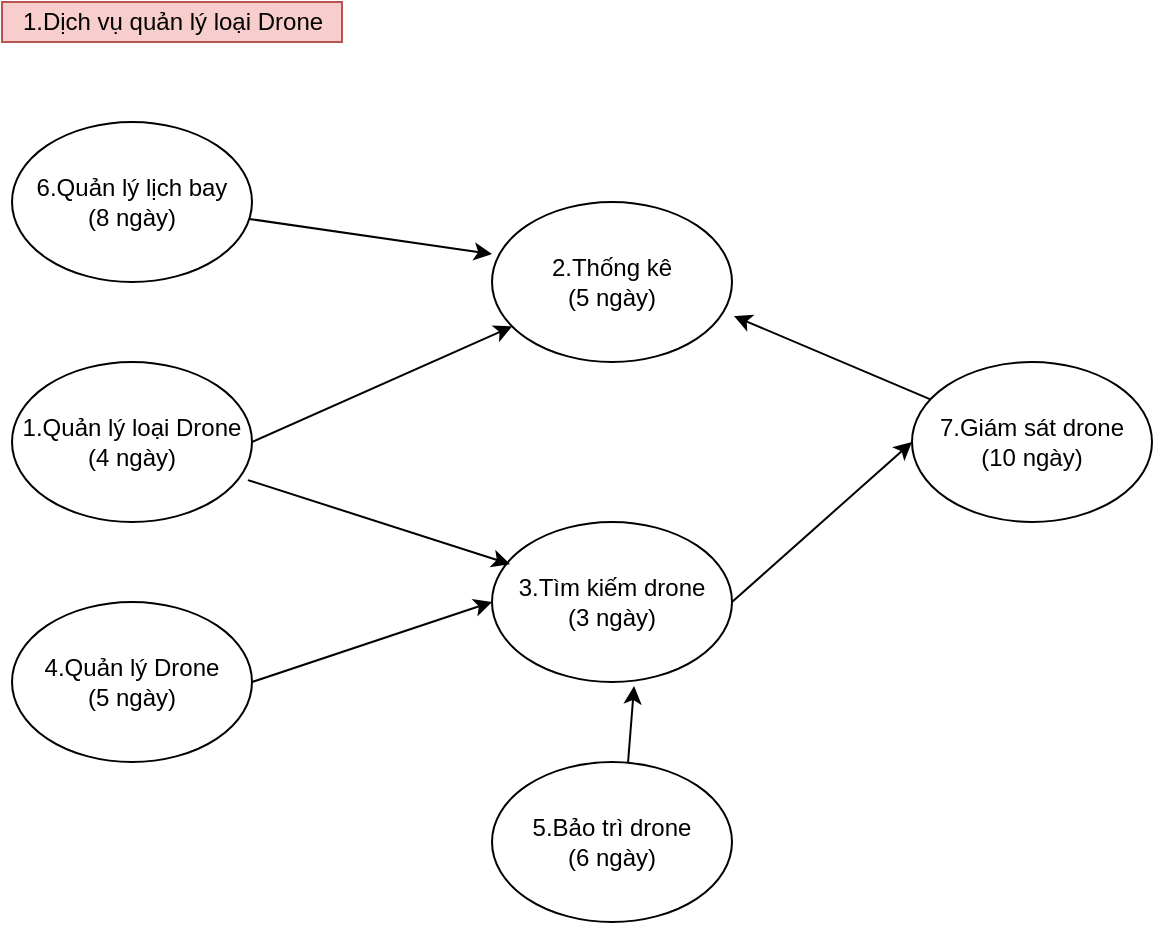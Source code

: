 <mxfile version="14.5.3" type="device" pages="13"><diagram id="VtIxCcwIlxDa7bqH4UKv" name="1.Dịch vụ quản lý Drone"><mxGraphModel dx="1422" dy="762" grid="1" gridSize="10" guides="1" tooltips="1" connect="1" arrows="1" fold="1" page="1" pageScale="1" pageWidth="4000" pageHeight="2000" math="0" shadow="0"><root><mxCell id="0"/><mxCell id="1" parent="0"/><mxCell id="4P8vn_7o1N4ah8WAskxO-1" value="1.Quản lý loại Drone&lt;br&gt;(4 ngày)" style="ellipse;whiteSpace=wrap;html=1;" parent="1" vertex="1"><mxGeometry x="40" y="240" width="120" height="80" as="geometry"/></mxCell><mxCell id="OxN0nEm646qDQ96R3NTh-1" value="" style="endArrow=classic;html=1;exitX=1;exitY=0.5;exitDx=0;exitDy=0;" parent="1" source="4P8vn_7o1N4ah8WAskxO-1" target="OxN0nEm646qDQ96R3NTh-2" edge="1"><mxGeometry width="50" height="50" relative="1" as="geometry"><mxPoint x="290" y="130" as="sourcePoint"/><mxPoint x="320" y="120" as="targetPoint"/></mxGeometry></mxCell><mxCell id="OxN0nEm646qDQ96R3NTh-2" value="2.Thống kê&lt;br&gt;(5 ngày)" style="ellipse;whiteSpace=wrap;html=1;" parent="1" vertex="1"><mxGeometry x="280" y="160" width="120" height="80" as="geometry"/></mxCell><mxCell id="BIdvwyhyDEfwsVkB4NVj-1" value="4.Quản lý Drone&lt;br&gt;(5 ngày)" style="ellipse;whiteSpace=wrap;html=1;" parent="1" vertex="1"><mxGeometry x="40" y="360" width="120" height="80" as="geometry"/></mxCell><mxCell id="BIdvwyhyDEfwsVkB4NVj-2" value="3.Tìm kiếm drone&lt;br&gt;(3 ngày)" style="ellipse;whiteSpace=wrap;html=1;" parent="1" vertex="1"><mxGeometry x="280" y="320" width="120" height="80" as="geometry"/></mxCell><mxCell id="BIdvwyhyDEfwsVkB4NVj-3" value="" style="endArrow=classic;html=1;exitX=0.983;exitY=0.738;exitDx=0;exitDy=0;exitPerimeter=0;entryX=0.075;entryY=0.263;entryDx=0;entryDy=0;entryPerimeter=0;" parent="1" source="4P8vn_7o1N4ah8WAskxO-1" target="BIdvwyhyDEfwsVkB4NVj-2" edge="1"><mxGeometry width="50" height="50" relative="1" as="geometry"><mxPoint x="330" y="240" as="sourcePoint"/><mxPoint x="380" y="190" as="targetPoint"/></mxGeometry></mxCell><mxCell id="BIdvwyhyDEfwsVkB4NVj-4" value="" style="endArrow=classic;html=1;exitX=1;exitY=0.5;exitDx=0;exitDy=0;entryX=0;entryY=0.5;entryDx=0;entryDy=0;" parent="1" source="BIdvwyhyDEfwsVkB4NVj-1" target="BIdvwyhyDEfwsVkB4NVj-2" edge="1"><mxGeometry width="50" height="50" relative="1" as="geometry"><mxPoint x="330" y="240" as="sourcePoint"/><mxPoint x="380" y="190" as="targetPoint"/></mxGeometry></mxCell><mxCell id="BIdvwyhyDEfwsVkB4NVj-5" value="6.Quản lý lịch bay&lt;br&gt;(8 ngày)" style="ellipse;whiteSpace=wrap;html=1;" parent="1" vertex="1"><mxGeometry x="40" y="120" width="120" height="80" as="geometry"/></mxCell><mxCell id="BIdvwyhyDEfwsVkB4NVj-6" value="5.Bảo trì drone&lt;br&gt;(6 ngày)" style="ellipse;whiteSpace=wrap;html=1;" parent="1" vertex="1"><mxGeometry x="280" y="440" width="120" height="80" as="geometry"/></mxCell><mxCell id="BIdvwyhyDEfwsVkB4NVj-7" value="" style="endArrow=classic;html=1;exitX=0.567;exitY=0;exitDx=0;exitDy=0;exitPerimeter=0;entryX=0.592;entryY=1.025;entryDx=0;entryDy=0;entryPerimeter=0;" parent="1" source="BIdvwyhyDEfwsVkB4NVj-6" target="BIdvwyhyDEfwsVkB4NVj-2" edge="1"><mxGeometry width="50" height="50" relative="1" as="geometry"><mxPoint x="330" y="280" as="sourcePoint"/><mxPoint x="380" y="230" as="targetPoint"/></mxGeometry></mxCell><mxCell id="BIdvwyhyDEfwsVkB4NVj-9" value="" style="endArrow=classic;html=1;entryX=0;entryY=0.325;entryDx=0;entryDy=0;entryPerimeter=0;" parent="1" source="BIdvwyhyDEfwsVkB4NVj-5" target="OxN0nEm646qDQ96R3NTh-2" edge="1"><mxGeometry width="50" height="50" relative="1" as="geometry"><mxPoint x="330" y="280" as="sourcePoint"/><mxPoint x="380" y="230" as="targetPoint"/></mxGeometry></mxCell><mxCell id="BIdvwyhyDEfwsVkB4NVj-10" value="7.Giám sát drone&lt;br&gt;(10 ngày)" style="ellipse;whiteSpace=wrap;html=1;" parent="1" vertex="1"><mxGeometry x="490" y="240" width="120" height="80" as="geometry"/></mxCell><mxCell id="BIdvwyhyDEfwsVkB4NVj-11" value="" style="endArrow=classic;html=1;entryX=0;entryY=0.5;entryDx=0;entryDy=0;exitX=1;exitY=0.5;exitDx=0;exitDy=0;" parent="1" source="BIdvwyhyDEfwsVkB4NVj-2" target="BIdvwyhyDEfwsVkB4NVj-10" edge="1"><mxGeometry width="50" height="50" relative="1" as="geometry"><mxPoint x="330" y="230" as="sourcePoint"/><mxPoint x="380" y="180" as="targetPoint"/></mxGeometry></mxCell><mxCell id="BIdvwyhyDEfwsVkB4NVj-12" value="" style="endArrow=classic;html=1;entryX=1.008;entryY=0.713;entryDx=0;entryDy=0;entryPerimeter=0;" parent="1" source="BIdvwyhyDEfwsVkB4NVj-10" target="OxN0nEm646qDQ96R3NTh-2" edge="1"><mxGeometry width="50" height="50" relative="1" as="geometry"><mxPoint x="480" y="280" as="sourcePoint"/><mxPoint x="380" y="160" as="targetPoint"/></mxGeometry></mxCell><mxCell id="BIdvwyhyDEfwsVkB4NVj-13" value="1.Dịch vụ quản lý loại Drone" style="text;html=1;align=center;verticalAlign=middle;resizable=0;points=[];autosize=1;fillColor=#f8cecc;strokeColor=#b85450;" parent="1" vertex="1"><mxGeometry x="35" y="60" width="170" height="20" as="geometry"/></mxCell></root></mxGraphModel></diagram><diagram id="kDFzIf-IOEQj0SQVmjHE" name="2.Dịch vụ quản lý payloads"><mxGraphModel dx="801" dy="401" grid="1" gridSize="10" guides="1" tooltips="1" connect="1" arrows="1" fold="1" page="1" pageScale="1" pageWidth="827" pageHeight="1169" math="0" shadow="0"><root><mxCell id="QuOE4NUeBRTPOKaNUwvO-0"/><mxCell id="QuOE4NUeBRTPOKaNUwvO-1" parent="QuOE4NUeBRTPOKaNUwvO-0"/><mxCell id="lqDch3M9UPzLfXjmPeCP-0" value="2.Dịch vụ quản lý payloads" style="text;html=1;align=center;verticalAlign=middle;resizable=0;points=[];autosize=1;fillColor=#f8cecc;strokeColor=#b85450;" vertex="1" parent="QuOE4NUeBRTPOKaNUwvO-1"><mxGeometry x="35" y="60" width="160" height="20" as="geometry"/></mxCell><mxCell id="lqDch3M9UPzLfXjmPeCP-1" value="1.Quản lý payload&lt;br&gt;(5 ngày)" style="ellipse;whiteSpace=wrap;html=1;" vertex="1" parent="QuOE4NUeBRTPOKaNUwvO-1"><mxGeometry x="200" y="120" width="120" height="80" as="geometry"/></mxCell><mxCell id="lqDch3M9UPzLfXjmPeCP-2" value="2.Đăng ký sử dụng payload&lt;br&gt;(6 ngày)" style="ellipse;whiteSpace=wrap;html=1;" vertex="1" parent="QuOE4NUeBRTPOKaNUwvO-1"><mxGeometry x="40" y="240" width="120" height="80" as="geometry"/></mxCell><mxCell id="lqDch3M9UPzLfXjmPeCP-3" value="3.Thống kê payload&lt;br&gt;(9 ngày)" style="ellipse;whiteSpace=wrap;html=1;" vertex="1" parent="QuOE4NUeBRTPOKaNUwvO-1"><mxGeometry x="200" y="360" width="120" height="80" as="geometry"/></mxCell><mxCell id="lqDch3M9UPzLfXjmPeCP-4" value="4.Tra cứu payload&lt;br&gt;(5 ngày)" style="ellipse;whiteSpace=wrap;html=1;" vertex="1" parent="QuOE4NUeBRTPOKaNUwvO-1"><mxGeometry x="320" y="240" width="120" height="80" as="geometry"/></mxCell><mxCell id="lqDch3M9UPzLfXjmPeCP-5" value="5.Quản lý danh mục payload&lt;br&gt;(10 ngày)" style="ellipse;whiteSpace=wrap;html=1;" vertex="1" parent="QuOE4NUeBRTPOKaNUwvO-1"><mxGeometry x="520" y="240" width="120" height="80" as="geometry"/></mxCell><mxCell id="lqDch3M9UPzLfXjmPeCP-6" value="6.Bảo dưỡng payload&lt;br&gt;(7 ngày)" style="ellipse;whiteSpace=wrap;html=1;" vertex="1" parent="QuOE4NUeBRTPOKaNUwvO-1"><mxGeometry x="40" y="480" width="120" height="80" as="geometry"/></mxCell><mxCell id="lqDch3M9UPzLfXjmPeCP-7" value="" style="endArrow=classic;html=1;exitX=1;exitY=0;exitDx=0;exitDy=0;" edge="1" parent="QuOE4NUeBRTPOKaNUwvO-1" source="lqDch3M9UPzLfXjmPeCP-2" target="lqDch3M9UPzLfXjmPeCP-1"><mxGeometry width="50" height="50" relative="1" as="geometry"><mxPoint x="350" y="310" as="sourcePoint"/><mxPoint x="400" y="260" as="targetPoint"/></mxGeometry></mxCell><mxCell id="lqDch3M9UPzLfXjmPeCP-8" value="" style="endArrow=classic;html=1;exitX=1;exitY=1;exitDx=0;exitDy=0;" edge="1" parent="QuOE4NUeBRTPOKaNUwvO-1" source="lqDch3M9UPzLfXjmPeCP-2" target="lqDch3M9UPzLfXjmPeCP-3"><mxGeometry width="50" height="50" relative="1" as="geometry"><mxPoint x="350" y="310" as="sourcePoint"/><mxPoint x="400" y="260" as="targetPoint"/></mxGeometry></mxCell><mxCell id="lqDch3M9UPzLfXjmPeCP-9" value="" style="endArrow=classic;html=1;exitX=1;exitY=0.5;exitDx=0;exitDy=0;" edge="1" parent="QuOE4NUeBRTPOKaNUwvO-1" source="lqDch3M9UPzLfXjmPeCP-2" target="lqDch3M9UPzLfXjmPeCP-4"><mxGeometry width="50" height="50" relative="1" as="geometry"><mxPoint x="350" y="310" as="sourcePoint"/><mxPoint x="400" y="260" as="targetPoint"/></mxGeometry></mxCell><mxCell id="r277XczakpbZRwsPYNtZ-0" value="" style="endArrow=classic;html=1;exitX=1;exitY=0;exitDx=0;exitDy=0;" edge="1" parent="QuOE4NUeBRTPOKaNUwvO-1" source="lqDch3M9UPzLfXjmPeCP-6" target="lqDch3M9UPzLfXjmPeCP-3"><mxGeometry width="50" height="50" relative="1" as="geometry"><mxPoint x="350" y="420" as="sourcePoint"/><mxPoint x="400" y="370" as="targetPoint"/></mxGeometry></mxCell><mxCell id="r277XczakpbZRwsPYNtZ-1" value="" style="endArrow=classic;html=1;exitX=1;exitY=0.5;exitDx=0;exitDy=0;entryX=0.225;entryY=0.95;entryDx=0;entryDy=0;entryPerimeter=0;" edge="1" parent="QuOE4NUeBRTPOKaNUwvO-1" source="lqDch3M9UPzLfXjmPeCP-3" target="lqDch3M9UPzLfXjmPeCP-5"><mxGeometry width="50" height="50" relative="1" as="geometry"><mxPoint x="350" y="360" as="sourcePoint"/><mxPoint x="400" y="310" as="targetPoint"/></mxGeometry></mxCell><mxCell id="r277XczakpbZRwsPYNtZ-2" value="" style="endArrow=classic;html=1;exitX=1;exitY=0.5;exitDx=0;exitDy=0;entryX=0;entryY=0;entryDx=0;entryDy=0;" edge="1" parent="QuOE4NUeBRTPOKaNUwvO-1" source="lqDch3M9UPzLfXjmPeCP-1" target="lqDch3M9UPzLfXjmPeCP-5"><mxGeometry width="50" height="50" relative="1" as="geometry"><mxPoint x="350" y="360" as="sourcePoint"/><mxPoint x="400" y="310" as="targetPoint"/></mxGeometry></mxCell><mxCell id="r277XczakpbZRwsPYNtZ-3" value="" style="endArrow=classic;html=1;exitX=1;exitY=0.5;exitDx=0;exitDy=0;entryX=0;entryY=0.5;entryDx=0;entryDy=0;" edge="1" parent="QuOE4NUeBRTPOKaNUwvO-1" source="lqDch3M9UPzLfXjmPeCP-4" target="lqDch3M9UPzLfXjmPeCP-5"><mxGeometry width="50" height="50" relative="1" as="geometry"><mxPoint x="350" y="360" as="sourcePoint"/><mxPoint x="400" y="310" as="targetPoint"/></mxGeometry></mxCell></root></mxGraphModel></diagram><diagram id="qEwfBH8OOUCP_giUcefP" name="3.Dịch vụ quản lý User"><mxGraphModel dx="801" dy="401" grid="1" gridSize="10" guides="1" tooltips="1" connect="1" arrows="1" fold="1" page="1" pageScale="1" pageWidth="827" pageHeight="1169" math="0" shadow="0"><root><mxCell id="Cg3W_kv13vpsYQzZambb-0"/><mxCell id="Cg3W_kv13vpsYQzZambb-1" parent="Cg3W_kv13vpsYQzZambb-0"/><mxCell id="bzTv7HISKavl2_SNP9KJ-0" value="3.Dịch vụ quản lý Users" style="text;html=1;align=center;verticalAlign=middle;resizable=0;points=[];autosize=1;fillColor=#f8cecc;strokeColor=#b85450;" vertex="1" parent="Cg3W_kv13vpsYQzZambb-1"><mxGeometry x="35" y="60" width="140" height="20" as="geometry"/></mxCell><mxCell id="-jowK4Se4JsjNN0W8Xu1-0" value="1.Quản lý người dùng&lt;br&gt;(5 ngày)" style="ellipse;whiteSpace=wrap;html=1;" vertex="1" parent="Cg3W_kv13vpsYQzZambb-1"><mxGeometry x="400" y="200" width="120" height="80" as="geometry"/></mxCell><mxCell id="-jowK4Se4JsjNN0W8Xu1-1" value="2.Quản lý tài khoản&lt;br&gt;(6 ngày)" style="ellipse;whiteSpace=wrap;html=1;" vertex="1" parent="Cg3W_kv13vpsYQzZambb-1"><mxGeometry x="400" y="360" width="120" height="80" as="geometry"/></mxCell><mxCell id="-jowK4Se4JsjNN0W8Xu1-2" value="3.Đăng nhập vào hệ thống (4 ngày)" style="ellipse;whiteSpace=wrap;html=1;" vertex="1" parent="Cg3W_kv13vpsYQzZambb-1"><mxGeometry x="40" y="280" width="120" height="80" as="geometry"/></mxCell><mxCell id="-jowK4Se4JsjNN0W8Xu1-3" value="4.Chuyển tài khoản&lt;br&gt;(3 ngày)" style="ellipse;whiteSpace=wrap;html=1;" vertex="1" parent="Cg3W_kv13vpsYQzZambb-1"><mxGeometry x="240" y="280" width="120" height="80" as="geometry"/></mxCell><mxCell id="-jowK4Se4JsjNN0W8Xu1-4" value="5.Tra cứu người dùng&lt;br&gt;(5 ngày)" style="ellipse;whiteSpace=wrap;html=1;" vertex="1" parent="Cg3W_kv13vpsYQzZambb-1"><mxGeometry x="600" y="360" width="120" height="80" as="geometry"/></mxCell><mxCell id="-jowK4Se4JsjNN0W8Xu1-5" value="6.Thống kê người dùng&lt;br&gt;(7 ngày)" style="ellipse;whiteSpace=wrap;html=1;" vertex="1" parent="Cg3W_kv13vpsYQzZambb-1"><mxGeometry x="600" y="200" width="120" height="80" as="geometry"/></mxCell><mxCell id="-jowK4Se4JsjNN0W8Xu1-6" value="7.Quản lý công việc&amp;nbsp;&lt;br&gt;(5 ngày)" style="ellipse;whiteSpace=wrap;html=1;" vertex="1" parent="Cg3W_kv13vpsYQzZambb-1"><mxGeometry x="40" y="160" width="120" height="80" as="geometry"/></mxCell><mxCell id="-jowK4Se4JsjNN0W8Xu1-7" value="" style="endArrow=classic;html=1;exitX=1;exitY=0.5;exitDx=0;exitDy=0;entryX=0;entryY=0.5;entryDx=0;entryDy=0;" edge="1" parent="Cg3W_kv13vpsYQzZambb-1" source="-jowK4Se4JsjNN0W8Xu1-2" target="-jowK4Se4JsjNN0W8Xu1-3"><mxGeometry width="50" height="50" relative="1" as="geometry"><mxPoint x="370" y="340" as="sourcePoint"/><mxPoint x="420" y="290" as="targetPoint"/></mxGeometry></mxCell><mxCell id="-jowK4Se4JsjNN0W8Xu1-8" value="" style="endArrow=classic;html=1;exitX=1;exitY=0.5;exitDx=0;exitDy=0;entryX=0;entryY=1;entryDx=0;entryDy=0;" edge="1" parent="Cg3W_kv13vpsYQzZambb-1" source="-jowK4Se4JsjNN0W8Xu1-3" target="-jowK4Se4JsjNN0W8Xu1-0"><mxGeometry width="50" height="50" relative="1" as="geometry"><mxPoint x="370" y="340" as="sourcePoint"/><mxPoint x="420" y="290" as="targetPoint"/></mxGeometry></mxCell><mxCell id="-jowK4Se4JsjNN0W8Xu1-9" value="" style="endArrow=classic;html=1;exitX=1;exitY=0.5;exitDx=0;exitDy=0;entryX=0;entryY=0;entryDx=0;entryDy=0;" edge="1" parent="Cg3W_kv13vpsYQzZambb-1" source="-jowK4Se4JsjNN0W8Xu1-3" target="-jowK4Se4JsjNN0W8Xu1-1"><mxGeometry width="50" height="50" relative="1" as="geometry"><mxPoint x="370" y="340" as="sourcePoint"/><mxPoint x="420" y="290" as="targetPoint"/></mxGeometry></mxCell><mxCell id="-jowK4Se4JsjNN0W8Xu1-10" value="" style="endArrow=classic;html=1;entryX=0;entryY=0.5;entryDx=0;entryDy=0;exitX=1;exitY=0.5;exitDx=0;exitDy=0;" edge="1" parent="Cg3W_kv13vpsYQzZambb-1" source="-jowK4Se4JsjNN0W8Xu1-0" target="-jowK4Se4JsjNN0W8Xu1-5"><mxGeometry width="50" height="50" relative="1" as="geometry"><mxPoint x="370" y="340" as="sourcePoint"/><mxPoint x="420" y="290" as="targetPoint"/></mxGeometry></mxCell><mxCell id="-jowK4Se4JsjNN0W8Xu1-11" value="" style="endArrow=classic;html=1;entryX=0;entryY=0;entryDx=0;entryDy=0;exitX=1;exitY=0.5;exitDx=0;exitDy=0;" edge="1" parent="Cg3W_kv13vpsYQzZambb-1" source="-jowK4Se4JsjNN0W8Xu1-0" target="-jowK4Se4JsjNN0W8Xu1-4"><mxGeometry width="50" height="50" relative="1" as="geometry"><mxPoint x="370" y="340" as="sourcePoint"/><mxPoint x="420" y="290" as="targetPoint"/></mxGeometry></mxCell><mxCell id="-jowK4Se4JsjNN0W8Xu1-12" value="" style="endArrow=classic;html=1;exitX=1;exitY=0.5;exitDx=0;exitDy=0;entryX=0;entryY=0.5;entryDx=0;entryDy=0;" edge="1" parent="Cg3W_kv13vpsYQzZambb-1" source="-jowK4Se4JsjNN0W8Xu1-1" target="-jowK4Se4JsjNN0W8Xu1-4"><mxGeometry width="50" height="50" relative="1" as="geometry"><mxPoint x="370" y="340" as="sourcePoint"/><mxPoint x="420" y="290" as="targetPoint"/></mxGeometry></mxCell><mxCell id="-jowK4Se4JsjNN0W8Xu1-13" value="" style="endArrow=classic;html=1;exitX=1;exitY=0.5;exitDx=0;exitDy=0;entryX=0;entryY=1;entryDx=0;entryDy=0;" edge="1" parent="Cg3W_kv13vpsYQzZambb-1" source="-jowK4Se4JsjNN0W8Xu1-1" target="-jowK4Se4JsjNN0W8Xu1-5"><mxGeometry width="50" height="50" relative="1" as="geometry"><mxPoint x="370" y="340" as="sourcePoint"/><mxPoint x="420" y="290" as="targetPoint"/></mxGeometry></mxCell></root></mxGraphModel></diagram><diagram id="90GFnitT0Sco1xVX6bdE" name="4.Quản lý Image / Video"><mxGraphModel dx="462" dy="753" grid="1" gridSize="10" guides="1" tooltips="1" connect="1" arrows="1" fold="1" page="1" pageScale="1" pageWidth="827" pageHeight="1169" math="0" shadow="0"><root><mxCell id="AAogFPcRpXXZrLs0ruL2-0"/><mxCell id="AAogFPcRpXXZrLs0ruL2-1" parent="AAogFPcRpXXZrLs0ruL2-0"/><mxCell id="yPmhQMZxuBSby1J8VTqs-0" value="4.Dịch vụ quản lý image / video" style="text;html=1;align=center;verticalAlign=middle;resizable=0;points=[];autosize=1;fillColor=#f8cecc;strokeColor=#b85450;" parent="AAogFPcRpXXZrLs0ruL2-1" vertex="1"><mxGeometry x="35" y="60" width="180" height="20" as="geometry"/></mxCell><mxCell id="yPmhQMZxuBSby1J8VTqs-1" value="2.Quản lý ảnh / video&lt;br&gt;(6 ngày)" style="ellipse;whiteSpace=wrap;html=1;" parent="AAogFPcRpXXZrLs0ruL2-1" vertex="1"><mxGeometry x="40" y="120" width="120" height="80" as="geometry"/></mxCell><mxCell id="yPmhQMZxuBSby1J8VTqs-2" value="1.Tổng quan dịch vụ ảnh / video&lt;br&gt;(5 ngày)" style="ellipse;whiteSpace=wrap;html=1;" parent="AAogFPcRpXXZrLs0ruL2-1" vertex="1"><mxGeometry x="280" y="240" width="120" height="80" as="geometry"/></mxCell><mxCell id="yPmhQMZxuBSby1J8VTqs-3" value="3.Quản lý stream từ drone&lt;br&gt;(7 ngày)" style="ellipse;whiteSpace=wrap;html=1;" parent="AAogFPcRpXXZrLs0ruL2-1" vertex="1"><mxGeometry x="40" y="240" width="120" height="80" as="geometry"/></mxCell><mxCell id="yPmhQMZxuBSby1J8VTqs-4" value="4.Phát hiện, báo cáo sự cố" style="ellipse;whiteSpace=wrap;html=1;" parent="AAogFPcRpXXZrLs0ruL2-1" vertex="1"><mxGeometry x="40" y="360" width="120" height="80" as="geometry"/></mxCell><mxCell id="HOVp_RVB7ej8xnmwmsJ--0" value="" style="endArrow=classic;html=1;exitX=1;exitY=0.5;exitDx=0;exitDy=0;entryX=0;entryY=0;entryDx=0;entryDy=0;" parent="AAogFPcRpXXZrLs0ruL2-1" source="yPmhQMZxuBSby1J8VTqs-1" target="yPmhQMZxuBSby1J8VTqs-2" edge="1"><mxGeometry width="50" height="50" relative="1" as="geometry"><mxPoint x="290" y="350" as="sourcePoint"/><mxPoint x="340" y="300" as="targetPoint"/></mxGeometry></mxCell><mxCell id="HOVp_RVB7ej8xnmwmsJ--1" value="" style="endArrow=classic;html=1;exitX=1;exitY=0.5;exitDx=0;exitDy=0;entryX=0;entryY=0.5;entryDx=0;entryDy=0;" parent="AAogFPcRpXXZrLs0ruL2-1" source="yPmhQMZxuBSby1J8VTqs-3" target="yPmhQMZxuBSby1J8VTqs-2" edge="1"><mxGeometry width="50" height="50" relative="1" as="geometry"><mxPoint x="290" y="350" as="sourcePoint"/><mxPoint x="340" y="300" as="targetPoint"/></mxGeometry></mxCell><mxCell id="HOVp_RVB7ej8xnmwmsJ--2" value="" style="endArrow=classic;html=1;exitX=1;exitY=0.5;exitDx=0;exitDy=0;entryX=0;entryY=1;entryDx=0;entryDy=0;" parent="AAogFPcRpXXZrLs0ruL2-1" source="yPmhQMZxuBSby1J8VTqs-4" target="yPmhQMZxuBSby1J8VTqs-2" edge="1"><mxGeometry width="50" height="50" relative="1" as="geometry"><mxPoint x="290" y="350" as="sourcePoint"/><mxPoint x="340" y="300" as="targetPoint"/></mxGeometry></mxCell></root></mxGraphModel></diagram><diagram id="kKrFvqfymNL1GX2VVUln" name="5. Dịch vụ quản lý sự cố (Incidents)"><mxGraphModel dx="801" dy="401" grid="1" gridSize="10" guides="1" tooltips="1" connect="1" arrows="1" fold="1" page="1" pageScale="1" pageWidth="1169" pageHeight="827" math="0" shadow="0"><root><mxCell id="cTB7j1Av0oEhZYPtok8j-0"/><mxCell id="cTB7j1Av0oEhZYPtok8j-1" parent="cTB7j1Av0oEhZYPtok8j-0"/><mxCell id="aU85NeX7S3E02PBi2Nx--0" value="7. Quản lý thông tin sự cố&lt;br&gt;(3 ngày)" style="ellipse;whiteSpace=wrap;html=1;" vertex="1" parent="cTB7j1Av0oEhZYPtok8j-1"><mxGeometry x="540" y="300" width="120" height="80" as="geometry"/></mxCell><mxCell id="aU85NeX7S3E02PBi2Nx--2" value="5. Xem thông tin sự cố&lt;br&gt;(3 ngày)" style="ellipse;whiteSpace=wrap;html=1;" vertex="1" parent="cTB7j1Av0oEhZYPtok8j-1"><mxGeometry x="300" y="260" width="120" height="80" as="geometry"/></mxCell><mxCell id="LYsdIa2ImsypytArIAAd-1" value="9. Phân loại sự cố&lt;br&gt;(4 ngày)" style="ellipse;whiteSpace=wrap;html=1;" vertex="1" parent="cTB7j1Av0oEhZYPtok8j-1"><mxGeometry x="760" y="330" width="120" height="80" as="geometry"/></mxCell><mxCell id="wSduYjYFRKcrj4nD6Qb1-0" value="2. Chỉnh sửa thông tin sự cố&lt;br&gt;(1 ngày)" style="ellipse;whiteSpace=wrap;html=1;" vertex="1" parent="cTB7j1Av0oEhZYPtok8j-1"><mxGeometry x="50" y="240" width="120" height="80" as="geometry"/></mxCell><mxCell id="wSduYjYFRKcrj4nD6Qb1-1" value="1.Xóa thông tin sự cố&lt;br&gt;(1 ngày)" style="ellipse;whiteSpace=wrap;html=1;" vertex="1" parent="cTB7j1Av0oEhZYPtok8j-1"><mxGeometry x="60" y="110" width="120" height="80" as="geometry"/></mxCell><mxCell id="wSduYjYFRKcrj4nD6Qb1-2" value="4. Thêm mới thông tin sự cố&lt;br&gt;(2 ngày)" style="ellipse;whiteSpace=wrap;html=1;" vertex="1" parent="cTB7j1Av0oEhZYPtok8j-1"><mxGeometry x="260" y="100" width="120" height="80" as="geometry"/></mxCell><mxCell id="wSduYjYFRKcrj4nD6Qb1-3" value="6. Xem danh sách sự cố&lt;br&gt;(2 ngày)" style="ellipse;whiteSpace=wrap;html=1;" vertex="1" parent="cTB7j1Av0oEhZYPtok8j-1"><mxGeometry x="350" y="410" width="120" height="80" as="geometry"/></mxCell><mxCell id="ZifuMWqQ-uaCtDVA3uXt-0" value="3. Xem chi tiết sự cố&lt;br&gt;(3 ngày)" style="ellipse;whiteSpace=wrap;html=1;" vertex="1" parent="cTB7j1Av0oEhZYPtok8j-1"><mxGeometry x="60" y="443" width="120" height="80" as="geometry"/></mxCell><mxCell id="ZifuMWqQ-uaCtDVA3uXt-1" value="" style="endArrow=classic;html=1;" edge="1" parent="cTB7j1Av0oEhZYPtok8j-1" source="wSduYjYFRKcrj4nD6Qb1-0" target="aU85NeX7S3E02PBi2Nx--2"><mxGeometry width="50" height="50" relative="1" as="geometry"><mxPoint x="380" y="300" as="sourcePoint"/><mxPoint x="430" y="250" as="targetPoint"/></mxGeometry></mxCell><mxCell id="ZifuMWqQ-uaCtDVA3uXt-2" value="" style="endArrow=classic;html=1;" edge="1" parent="cTB7j1Av0oEhZYPtok8j-1" source="wSduYjYFRKcrj4nD6Qb1-1" target="aU85NeX7S3E02PBi2Nx--2"><mxGeometry width="50" height="50" relative="1" as="geometry"><mxPoint x="173.64" y="207.451" as="sourcePoint"/><mxPoint x="276.507" y="272.445" as="targetPoint"/></mxGeometry></mxCell><mxCell id="ZifuMWqQ-uaCtDVA3uXt-3" value="" style="endArrow=classic;html=1;" edge="1" parent="cTB7j1Av0oEhZYPtok8j-1" source="wSduYjYFRKcrj4nD6Qb1-2" target="aU85NeX7S3E02PBi2Nx--2"><mxGeometry width="50" height="50" relative="1" as="geometry"><mxPoint x="298.85" y="209.563" as="sourcePoint"/><mxPoint x="311.012" y="260.451" as="targetPoint"/></mxGeometry></mxCell><mxCell id="ZifuMWqQ-uaCtDVA3uXt-4" value="" style="endArrow=classic;html=1;" edge="1" parent="cTB7j1Av0oEhZYPtok8j-1" source="aU85NeX7S3E02PBi2Nx--2" target="wSduYjYFRKcrj4nD6Qb1-3"><mxGeometry width="50" height="50" relative="1" as="geometry"><mxPoint x="418.575" y="194.075" as="sourcePoint"/><mxPoint x="351.478" y="265.947" as="targetPoint"/></mxGeometry></mxCell><mxCell id="ZifuMWqQ-uaCtDVA3uXt-5" value="" style="endArrow=classic;html=1;" edge="1" parent="cTB7j1Av0oEhZYPtok8j-1" source="ZifuMWqQ-uaCtDVA3uXt-0" target="wSduYjYFRKcrj4nD6Qb1-3"><mxGeometry width="50" height="50" relative="1" as="geometry"><mxPoint x="335.669" y="338.612" as="sourcePoint"/><mxPoint x="354.117" y="381.427" as="targetPoint"/></mxGeometry></mxCell><mxCell id="ZifuMWqQ-uaCtDVA3uXt-6" value="8. Thống kê sự cố&lt;br&gt;(1 ngày)" style="ellipse;whiteSpace=wrap;html=1;" vertex="1" parent="cTB7j1Av0oEhZYPtok8j-1"><mxGeometry x="740" y="140" width="120" height="80" as="geometry"/></mxCell><mxCell id="ZifuMWqQ-uaCtDVA3uXt-7" value="" style="endArrow=classic;html=1;" edge="1" parent="cTB7j1Av0oEhZYPtok8j-1" source="aU85NeX7S3E02PBi2Nx--2" target="aU85NeX7S3E02PBi2Nx--0"><mxGeometry width="50" height="50" relative="1" as="geometry"><mxPoint x="349.864" y="339.456" as="sourcePoint"/><mxPoint x="360.324" y="380.524" as="targetPoint"/></mxGeometry></mxCell><mxCell id="ZifuMWqQ-uaCtDVA3uXt-8" value="" style="endArrow=classic;html=1;" edge="1" parent="cTB7j1Av0oEhZYPtok8j-1" source="wSduYjYFRKcrj4nD6Qb1-3" target="aU85NeX7S3E02PBi2Nx--0"><mxGeometry width="50" height="50" relative="1" as="geometry"><mxPoint x="400.0" y="300" as="sourcePoint"/><mxPoint x="490.0" y="300" as="targetPoint"/></mxGeometry></mxCell><mxCell id="ZifuMWqQ-uaCtDVA3uXt-9" value="12. Phân loại theo lĩnh vực&lt;br&gt;(1 ngày)" style="ellipse;whiteSpace=wrap;html=1;" vertex="1" parent="cTB7j1Av0oEhZYPtok8j-1"><mxGeometry x="790" y="523" width="120" height="80" as="geometry"/></mxCell><mxCell id="ZifuMWqQ-uaCtDVA3uXt-10" value="11. Phân loại theo mức độ nguy hiểm&lt;br&gt;(1 ngày)" style="ellipse;whiteSpace=wrap;html=1;" vertex="1" parent="cTB7j1Av0oEhZYPtok8j-1"><mxGeometry x="960" y="410" width="120" height="80" as="geometry"/></mxCell><mxCell id="ZifuMWqQ-uaCtDVA3uXt-11" value="10. Phân loại theo mức độ cần thiết&lt;br&gt;(1 ngày)" style="ellipse;whiteSpace=wrap;html=1;" vertex="1" parent="cTB7j1Av0oEhZYPtok8j-1"><mxGeometry x="1000" y="260" width="120" height="80" as="geometry"/></mxCell><mxCell id="ZifuMWqQ-uaCtDVA3uXt-12" value="" style="endArrow=classic;html=1;" edge="1" parent="cTB7j1Av0oEhZYPtok8j-1" source="LYsdIa2ImsypytArIAAd-1" target="ZifuMWqQ-uaCtDVA3uXt-9"><mxGeometry width="50" height="50" relative="1" as="geometry"><mxPoint x="380" y="290" as="sourcePoint"/><mxPoint x="430" y="240" as="targetPoint"/></mxGeometry></mxCell><mxCell id="ZifuMWqQ-uaCtDVA3uXt-13" value="" style="endArrow=classic;html=1;" edge="1" parent="cTB7j1Av0oEhZYPtok8j-1" source="LYsdIa2ImsypytArIAAd-1" target="ZifuMWqQ-uaCtDVA3uXt-10"><mxGeometry width="50" height="50" relative="1" as="geometry"><mxPoint x="598.973" y="434.237" as="sourcePoint"/><mxPoint x="561.22" y="475.842" as="targetPoint"/></mxGeometry></mxCell><mxCell id="ZifuMWqQ-uaCtDVA3uXt-14" value="" style="endArrow=classic;html=1;" edge="1" parent="cTB7j1Av0oEhZYPtok8j-1" source="LYsdIa2ImsypytArIAAd-1" target="ZifuMWqQ-uaCtDVA3uXt-11"><mxGeometry width="50" height="50" relative="1" as="geometry"><mxPoint x="656.134" y="436.006" as="sourcePoint"/><mxPoint x="683.71" y="474.044" as="targetPoint"/></mxGeometry></mxCell><mxCell id="ZifuMWqQ-uaCtDVA3uXt-15" value="" style="endArrow=classic;html=1;" edge="1" parent="cTB7j1Av0oEhZYPtok8j-1" source="aU85NeX7S3E02PBi2Nx--0" target="LYsdIa2ImsypytArIAAd-1"><mxGeometry width="50" height="50" relative="1" as="geometry"><mxPoint x="380" y="350" as="sourcePoint"/><mxPoint x="430" y="300" as="targetPoint"/></mxGeometry></mxCell><mxCell id="ZifuMWqQ-uaCtDVA3uXt-16" value="" style="endArrow=classic;html=1;" edge="1" parent="cTB7j1Av0oEhZYPtok8j-1" source="aU85NeX7S3E02PBi2Nx--0" target="ZifuMWqQ-uaCtDVA3uXt-6"><mxGeometry width="50" height="50" relative="1" as="geometry"><mxPoint x="578.235" y="335.294" as="sourcePoint"/><mxPoint x="601.765" y="364.706" as="targetPoint"/></mxGeometry></mxCell><mxCell id="E8kXJ8UorjwA1HiUVbAs-0" value="5. Dịch vụ quản lý sự cố" style="text;html=1;align=center;verticalAlign=middle;resizable=0;points=[];autosize=1;fillColor=#f8cecc;strokeColor=#b85450;" vertex="1" parent="cTB7j1Av0oEhZYPtok8j-1"><mxGeometry x="50" y="60" width="140" height="20" as="geometry"/></mxCell></root></mxGraphModel></diagram><diagram id="2CzIRgjMfjTK6tS03mqc" name="6. Dịch vụ quản lý Đối tượng giám sát"><mxGraphModel dx="801" dy="401" grid="1" gridSize="10" guides="1" tooltips="1" connect="1" arrows="1" fold="1" page="1" pageScale="1" pageWidth="1169" pageHeight="827" math="0" shadow="0"><root><mxCell id="RBcVUuYSPzYeidLnAXzc-0"/><mxCell id="RBcVUuYSPzYeidLnAXzc-1" parent="RBcVUuYSPzYeidLnAXzc-0"/><mxCell id="R_2cEh1ef1nu0prKESA2-4" value="1. Quản lý khu vực giám sát&lt;br&gt;(3 ngày)" style="ellipse;whiteSpace=wrap;html=1;" vertex="1" parent="RBcVUuYSPzYeidLnAXzc-1"><mxGeometry x="90" y="110" width="120" height="80" as="geometry"/></mxCell><mxCell id="R_2cEh1ef1nu0prKESA2-9" value="" style="endArrow=classic;html=1;" edge="1" parent="RBcVUuYSPzYeidLnAXzc-1" source="R_2cEh1ef1nu0prKESA2-4" target="KSMHaFuSsAnW5232Mc4a-0"><mxGeometry width="50" height="50" relative="1" as="geometry"><mxPoint x="173.64" y="207.451" as="sourcePoint"/><mxPoint x="316.147" y="272.7" as="targetPoint"/></mxGeometry></mxCell><mxCell id="R_2cEh1ef1nu0prKESA2-24" value="6. Dịch vụ quản lý Đối tượng giám sát" style="text;html=1;align=center;verticalAlign=middle;resizable=0;points=[];autosize=1;fillColor=#f8cecc;strokeColor=#b85450;" vertex="1" parent="RBcVUuYSPzYeidLnAXzc-1"><mxGeometry x="10" y="60" width="220" height="20" as="geometry"/></mxCell><mxCell id="KSMHaFuSsAnW5232Mc4a-0" value="2.&amp;nbsp;Tìm kiếm, lọc khu vực giám sát&lt;br&gt;(5 ngày)" style="ellipse;whiteSpace=wrap;html=1;" vertex="1" parent="RBcVUuYSPzYeidLnAXzc-1"><mxGeometry x="190" y="290" width="120" height="80" as="geometry"/></mxCell><mxCell id="FpLOi0IXCLLSRhDzL8PW-0" value="3. Quản lý danh mục giám sát&lt;br&gt;(4 ngày)" style="ellipse;whiteSpace=wrap;html=1;" vertex="1" parent="RBcVUuYSPzYeidLnAXzc-1"><mxGeometry x="410" y="100" width="120" height="80" as="geometry"/></mxCell><mxCell id="FpLOi0IXCLLSRhDzL8PW-1" value="4.Tìm kiếm, lọc danh mục giám sát&lt;br&gt;(5 ngày)" style="ellipse;whiteSpace=wrap;html=1;" vertex="1" parent="RBcVUuYSPzYeidLnAXzc-1"><mxGeometry x="500" y="290" width="120" height="80" as="geometry"/></mxCell><mxCell id="FpLOi0IXCLLSRhDzL8PW-2" value="" style="endArrow=classic;html=1;" edge="1" parent="RBcVUuYSPzYeidLnAXzc-1" source="FpLOi0IXCLLSRhDzL8PW-0" target="FpLOi0IXCLLSRhDzL8PW-1"><mxGeometry width="50" height="50" relative="1" as="geometry"><mxPoint x="130.0" y="200" as="sourcePoint"/><mxPoint x="130.0" y="310" as="targetPoint"/></mxGeometry></mxCell><mxCell id="FpLOi0IXCLLSRhDzL8PW-3" value="" style="endArrow=classic;html=1;" edge="1" parent="RBcVUuYSPzYeidLnAXzc-1" source="KSMHaFuSsAnW5232Mc4a-0" target="FpLOi0IXCLLSRhDzL8PW-1"><mxGeometry width="50" height="50" relative="1" as="geometry"><mxPoint x="401.711" y="350.016" as="sourcePoint"/><mxPoint x="408.171" y="209.981" as="targetPoint"/></mxGeometry></mxCell><mxCell id="FpLOi0IXCLLSRhDzL8PW-4" value="5. Quản lý đối tượng giám sát&lt;br&gt;(5 ngày)" style="ellipse;whiteSpace=wrap;html=1;" vertex="1" parent="RBcVUuYSPzYeidLnAXzc-1"><mxGeometry x="730" y="100" width="120" height="80" as="geometry"/></mxCell><mxCell id="FpLOi0IXCLLSRhDzL8PW-5" value="6.&amp;nbsp;Tìm kiếm, lọc đối tượng giám sát&lt;br&gt;(5 ngày)" style="ellipse;whiteSpace=wrap;html=1;" vertex="1" parent="RBcVUuYSPzYeidLnAXzc-1"><mxGeometry x="820" y="290" width="120" height="80" as="geometry"/></mxCell><mxCell id="FpLOi0IXCLLSRhDzL8PW-6" value="" style="endArrow=classic;html=1;" edge="1" parent="RBcVUuYSPzYeidLnAXzc-1" source="FpLOi0IXCLLSRhDzL8PW-1" target="FpLOi0IXCLLSRhDzL8PW-5"><mxGeometry width="50" height="50" relative="1" as="geometry"><mxPoint x="514.856" y="198.755" as="sourcePoint"/><mxPoint x="555.061" y="301.26" as="targetPoint"/></mxGeometry></mxCell><mxCell id="FpLOi0IXCLLSRhDzL8PW-7" value="" style="endArrow=classic;html=1;" edge="1" parent="RBcVUuYSPzYeidLnAXzc-1" source="FpLOi0IXCLLSRhDzL8PW-4" target="FpLOi0IXCLLSRhDzL8PW-5"><mxGeometry width="50" height="50" relative="1" as="geometry"><mxPoint x="630" y="340" as="sourcePoint"/><mxPoint x="830" y="340" as="targetPoint"/></mxGeometry></mxCell></root></mxGraphModel></diagram><diagram name="7. Dịch vụ quản lý Báo cáo, thống kê" id="JfpRBpPhWjqHI9eR_uWk"><mxGraphModel grid="1" gridSize="10" guides="1" tooltips="1" connect="1" arrows="1" page="1" fold="1" pageScale="1" pageWidth="1169" pageHeight="827" math="0" shadow="0"><root><mxCell id="WHOHi1GRoyPpfc5z4VGe-0"/><mxCell id="WHOHi1GRoyPpfc5z4VGe-1" parent="WHOHi1GRoyPpfc5z4VGe-0"/><mxCell id="WHOHi1GRoyPpfc5z4VGe-2" value="1.&amp;nbsp;Báo cáo lịch sử hoạt động người dùng&lt;br&gt;(4 ngày)" style="ellipse;whiteSpace=wrap;html=1;" parent="WHOHi1GRoyPpfc5z4VGe-1" vertex="1"><mxGeometry x="30" y="130" width="120" height="80" as="geometry"/></mxCell><mxCell id="WHOHi1GRoyPpfc5z4VGe-3" value="" style="endArrow=classic;html=1;" parent="WHOHi1GRoyPpfc5z4VGe-1" source="WHOHi1GRoyPpfc5z4VGe-2" target="WHOHi1GRoyPpfc5z4VGe-14" edge="1"><mxGeometry width="50" height="50" relative="1" as="geometry"><mxPoint x="173.64" y="207.451" as="sourcePoint"/><mxPoint x="229.161" y="292.49" as="targetPoint"/></mxGeometry></mxCell><mxCell id="WHOHi1GRoyPpfc5z4VGe-4" value="7. Dịch vụ quản lý Báo cáo, thống kê" style="text;html=1;align=center;verticalAlign=middle;resizable=0;points=[];autosize=1;fillColor=#f8cecc;strokeColor=#b85450;" parent="WHOHi1GRoyPpfc5z4VGe-1" vertex="1"><mxGeometry x="15" y="60" width="210" height="20" as="geometry"/></mxCell><mxCell id="WHOHi1GRoyPpfc5z4VGe-14" value="2.&amp;nbsp;Báo cáo lịch sử hoạt động hệ thống&lt;br&gt;(4 ngày)" style="ellipse;whiteSpace=wrap;html=1;" parent="WHOHi1GRoyPpfc5z4VGe-1" vertex="1"><mxGeometry x="30" y="290" width="120" height="80" as="geometry"/></mxCell><mxCell id="FLE5-TiYh_vssO64RbuX-0" value="3. Thống kê hoạt động theo tháng&lt;br&gt;(2 ngày)" style="ellipse;whiteSpace=wrap;html=1;" parent="WHOHi1GRoyPpfc5z4VGe-1" vertex="1"><mxGeometry x="30" y="410" width="120" height="80" as="geometry"/></mxCell><mxCell id="FLE5-TiYh_vssO64RbuX-1" value="4. Thống kê hoạt động theo quý&lt;br&gt;(2 ngày)" style="ellipse;whiteSpace=wrap;html=1;" parent="WHOHi1GRoyPpfc5z4VGe-1" vertex="1"><mxGeometry x="30" y="640" width="120" height="80" as="geometry"/></mxCell><mxCell id="FLE5-TiYh_vssO64RbuX-2" value="5. Thống kê hoạt động theo năm&lt;br&gt;(2 ngày)" style="ellipse;whiteSpace=wrap;html=1;" parent="WHOHi1GRoyPpfc5z4VGe-1" vertex="1"><mxGeometry x="30" y="520" width="120" height="80" as="geometry"/></mxCell><mxCell id="FLE5-TiYh_vssO64RbuX-3" value="6.&amp;nbsp;Báo cáo trạng thái, lịch sử bay UAV&lt;br&gt;(5 ngày)" style="ellipse;whiteSpace=wrap;html=1;" parent="WHOHi1GRoyPpfc5z4VGe-1" vertex="1"><mxGeometry x="200" y="210" width="120" height="80" as="geometry"/></mxCell><mxCell id="FLE5-TiYh_vssO64RbuX-4" value="7.&amp;nbsp;Báo cáo trạng thái các UAV bị lỗi hỏng&lt;br&gt;(5 ngày)" style="ellipse;whiteSpace=wrap;html=1;" parent="WHOHi1GRoyPpfc5z4VGe-1" vertex="1"><mxGeometry x="380" y="220" width="120" height="80" as="geometry"/></mxCell><mxCell id="MHzMVLYB8pzHOVhBG6mb-0" value="8.&amp;nbsp;Báo cáo chi tiết sửa chữa UAV theo tháng&lt;br&gt;(2 ngày)" style="ellipse;whiteSpace=wrap;html=1;" parent="WHOHi1GRoyPpfc5z4VGe-1" vertex="1"><mxGeometry x="525" y="130" width="120" height="80" as="geometry"/></mxCell><mxCell id="MHzMVLYB8pzHOVhBG6mb-1" value="9.&amp;nbsp;Báo cáo chi tiết sửa chữa UAV theo quý&lt;br&gt;(2 ngày)" style="ellipse;whiteSpace=wrap;html=1;" parent="WHOHi1GRoyPpfc5z4VGe-1" vertex="1"><mxGeometry x="730" y="180" width="120" height="80" as="geometry"/></mxCell><mxCell id="MHzMVLYB8pzHOVhBG6mb-2" value="10.&amp;nbsp;Báo cáo chi tiết sửa chữa UAV theo năm&lt;br&gt;(2 ngày)" style="ellipse;whiteSpace=wrap;html=1;" parent="WHOHi1GRoyPpfc5z4VGe-1" vertex="1"><mxGeometry x="650" y="294" width="120" height="80" as="geometry"/></mxCell><mxCell id="MHzMVLYB8pzHOVhBG6mb-3" value="11. Tạo template báo cáo mới&lt;br&gt;(1 ngày)" style="ellipse;whiteSpace=wrap;html=1;" parent="WHOHi1GRoyPpfc5z4VGe-1" vertex="1"><mxGeometry x="940" y="270" width="120" height="80" as="geometry"/></mxCell><mxCell id="MHzMVLYB8pzHOVhBG6mb-4" value="12. Xem danh sách template báo cáo&lt;br&gt;(2 ngày)" style="ellipse;whiteSpace=wrap;html=1;" parent="WHOHi1GRoyPpfc5z4VGe-1" vertex="1"><mxGeometry x="870" y="390" width="120" height="80" as="geometry"/></mxCell><mxCell id="MHzMVLYB8pzHOVhBG6mb-5" value="13. Xem chi tiết template báo cáo&lt;br&gt;(2 ngày)" style="ellipse;whiteSpace=wrap;html=1;" parent="WHOHi1GRoyPpfc5z4VGe-1" vertex="1"><mxGeometry x="670" y="480" width="120" height="80" as="geometry"/></mxCell><mxCell id="MHzMVLYB8pzHOVhBG6mb-6" value="14. Sửa/ xóa template báo cáo&lt;br&gt;(2 ngày)" style="ellipse;whiteSpace=wrap;html=1;" parent="WHOHi1GRoyPpfc5z4VGe-1" vertex="1"><mxGeometry x="980" y="550" width="120" height="80" as="geometry"/></mxCell><mxCell id="MHzMVLYB8pzHOVhBG6mb-7" value="15. Quản lý tiêu chí thống kê&lt;br&gt;(3 ngày)" style="ellipse;whiteSpace=wrap;html=1;" parent="WHOHi1GRoyPpfc5z4VGe-1" vertex="1"><mxGeometry x="530" y="650" width="120" height="80" as="geometry"/></mxCell><mxCell id="MHzMVLYB8pzHOVhBG6mb-8" value="17&lt;br&gt;. Báo cáo payloads&lt;br&gt;(5 ngày)" style="ellipse;whiteSpace=wrap;html=1;" parent="WHOHi1GRoyPpfc5z4VGe-1" vertex="1"><mxGeometry x="500" y="390" width="130" height="80" as="geometry"/></mxCell><mxCell id="MHzMVLYB8pzHOVhBG6mb-9" value="16. Thống kê chung tất cả các thuộc tính của sự cố&lt;br&gt;(5 ngày)" style="ellipse;whiteSpace=wrap;html=1;" parent="WHOHi1GRoyPpfc5z4VGe-1" vertex="1"><mxGeometry x="290" y="560" width="120" height="80" as="geometry"/></mxCell><mxCell id="OYWdcQ0LcKsGffHFk_8q-0" value="" style="endArrow=classic;html=1;" parent="WHOHi1GRoyPpfc5z4VGe-1" source="FLE5-TiYh_vssO64RbuX-0" target="MHzMVLYB8pzHOVhBG6mb-9" edge="1"><mxGeometry width="50" height="50" relative="1" as="geometry"><mxPoint x="100.0" y="220" as="sourcePoint"/><mxPoint x="100.0" y="300" as="targetPoint"/></mxGeometry></mxCell><mxCell id="OYWdcQ0LcKsGffHFk_8q-1" value="" style="endArrow=classic;html=1;" parent="WHOHi1GRoyPpfc5z4VGe-1" source="FLE5-TiYh_vssO64RbuX-2" target="MHzMVLYB8pzHOVhBG6mb-9" edge="1"><mxGeometry width="50" height="50" relative="1" as="geometry"><mxPoint x="145.37" y="486.175" as="sourcePoint"/><mxPoint x="314.554" y="583.884" as="targetPoint"/></mxGeometry></mxCell><mxCell id="OYWdcQ0LcKsGffHFk_8q-2" value="" style="endArrow=classic;html=1;" parent="WHOHi1GRoyPpfc5z4VGe-1" source="FLE5-TiYh_vssO64RbuX-1" target="MHzMVLYB8pzHOVhBG6mb-9" edge="1"><mxGeometry width="50" height="50" relative="1" as="geometry"><mxPoint x="158.498" y="578.894" as="sourcePoint"/><mxPoint x="301.537" y="601.006" as="targetPoint"/></mxGeometry></mxCell><mxCell id="OYWdcQ0LcKsGffHFk_8q-3" value="" style="endArrow=classic;html=1;" parent="WHOHi1GRoyPpfc5z4VGe-1" source="FLE5-TiYh_vssO64RbuX-3" target="MHzMVLYB8pzHOVhBG6mb-9" edge="1"><mxGeometry width="50" height="50" relative="1" as="geometry"><mxPoint x="145.37" y="486.175" as="sourcePoint"/><mxPoint x="314.554" y="583.884" as="targetPoint"/></mxGeometry></mxCell><mxCell id="OYWdcQ0LcKsGffHFk_8q-4" value="" style="endArrow=classic;html=1;" parent="WHOHi1GRoyPpfc5z4VGe-1" source="FLE5-TiYh_vssO64RbuX-4" target="MHzMVLYB8pzHOVhBG6mb-9" edge="1"><mxGeometry width="50" height="50" relative="1" as="geometry"><mxPoint x="324.4" y="289.892" as="sourcePoint"/><mxPoint x="355.568" y="570.109" as="targetPoint"/></mxGeometry></mxCell><mxCell id="OYWdcQ0LcKsGffHFk_8q-7" value="" style="endArrow=classic;html=1;" parent="WHOHi1GRoyPpfc5z4VGe-1" source="MHzMVLYB8pzHOVhBG6mb-0" target="FLE5-TiYh_vssO64RbuX-4" edge="1"><mxGeometry width="50" height="50" relative="1" as="geometry"><mxPoint x="459.288" y="308.8" as="sourcePoint"/><mxPoint x="390.001" y="570.001" as="targetPoint"/></mxGeometry></mxCell><mxCell id="OYWdcQ0LcKsGffHFk_8q-8" value="" style="endArrow=classic;html=1;" parent="WHOHi1GRoyPpfc5z4VGe-1" source="MHzMVLYB8pzHOVhBG6mb-1" target="FLE5-TiYh_vssO64RbuX-4" edge="1"><mxGeometry width="50" height="50" relative="1" as="geometry"><mxPoint x="551.18" y="207.323" as="sourcePoint"/><mxPoint x="494.006" y="242.809" as="targetPoint"/></mxGeometry></mxCell><mxCell id="OYWdcQ0LcKsGffHFk_8q-9" value="" style="endArrow=classic;html=1;" parent="WHOHi1GRoyPpfc5z4VGe-1" source="MHzMVLYB8pzHOVhBG6mb-2" target="FLE5-TiYh_vssO64RbuX-4" edge="1"><mxGeometry width="50" height="50" relative="1" as="geometry"><mxPoint x="740.849" y="236.705" as="sourcePoint"/><mxPoint x="509.134" y="263.23" as="targetPoint"/></mxGeometry></mxCell><mxCell id="OYWdcQ0LcKsGffHFk_8q-10" value="" style="endArrow=classic;html=1;" parent="WHOHi1GRoyPpfc5z4VGe-1" source="MHzMVLYB8pzHOVhBG6mb-3" target="MHzMVLYB8pzHOVhBG6mb-4" edge="1"><mxGeometry width="50" height="50" relative="1" as="geometry"><mxPoint x="740.849" y="236.705" as="sourcePoint"/><mxPoint x="509.134" y="263.23" as="targetPoint"/></mxGeometry></mxCell><mxCell id="OYWdcQ0LcKsGffHFk_8q-12" value="" style="endArrow=classic;html=1;" parent="WHOHi1GRoyPpfc5z4VGe-1" source="MHzMVLYB8pzHOVhBG6mb-4" target="MHzMVLYB8pzHOVhBG6mb-5" edge="1"><mxGeometry width="50" height="50" relative="1" as="geometry"><mxPoint x="940" y="420" as="sourcePoint"/><mxPoint x="961.588" y="402.679" as="targetPoint"/></mxGeometry></mxCell><mxCell id="OYWdcQ0LcKsGffHFk_8q-13" value="" style="endArrow=classic;html=1;" parent="WHOHi1GRoyPpfc5z4VGe-1" source="MHzMVLYB8pzHOVhBG6mb-6" target="MHzMVLYB8pzHOVhBG6mb-5" edge="1"><mxGeometry width="50" height="50" relative="1" as="geometry"><mxPoint x="913.268" y="475.811" as="sourcePoint"/><mxPoint x="876.692" y="524.176" as="targetPoint"/></mxGeometry></mxCell><mxCell id="OYWdcQ0LcKsGffHFk_8q-14" value="" style="endArrow=classic;html=1;" parent="WHOHi1GRoyPpfc5z4VGe-1" source="MHzMVLYB8pzHOVhBG6mb-5" target="MHzMVLYB8pzHOVhBG6mb-7" edge="1"><mxGeometry width="50" height="50" relative="1" as="geometry"><mxPoint x="913.268" y="475.811" as="sourcePoint"/><mxPoint x="876.692" y="524.176" as="targetPoint"/></mxGeometry></mxCell><mxCell id="OYWdcQ0LcKsGffHFk_8q-15" value="" style="endArrow=classic;html=1;" parent="WHOHi1GRoyPpfc5z4VGe-1" source="MHzMVLYB8pzHOVhBG6mb-7" target="MHzMVLYB8pzHOVhBG6mb-9" edge="1"><mxGeometry width="50" height="50" relative="1" as="geometry"><mxPoint x="790.117" y="562.495" as="sourcePoint"/><mxPoint x="679.887" y="567.543" as="targetPoint"/></mxGeometry></mxCell><mxCell id="OYWdcQ0LcKsGffHFk_8q-17" value="" style="endArrow=classic;html=1;" parent="WHOHi1GRoyPpfc5z4VGe-1" source="MHzMVLYB8pzHOVhBG6mb-8" target="FLE5-TiYh_vssO64RbuX-4" edge="1"><mxGeometry width="50" height="50" relative="1" as="geometry"><mxPoint x="664.526" y="328.76" as="sourcePoint"/><mxPoint x="505.591" y="285.051" as="targetPoint"/></mxGeometry></mxCell><mxCell id="OYWdcQ0LcKsGffHFk_8q-18" value="" style="endArrow=classic;html=1;" parent="WHOHi1GRoyPpfc5z4VGe-1" source="WHOHi1GRoyPpfc5z4VGe-14" target="MHzMVLYB8pzHOVhBG6mb-9" edge="1"><mxGeometry width="50" height="50" relative="1" as="geometry"><mxPoint x="100.0" y="220" as="sourcePoint"/><mxPoint x="100.0" y="300" as="targetPoint"/></mxGeometry></mxCell><mxCell id="CF5X9tZY22-1XJW9KzG7-0" value="" style="endArrow=classic;html=1;" parent="WHOHi1GRoyPpfc5z4VGe-1" source="MHzMVLYB8pzHOVhBG6mb-5" target="MHzMVLYB8pzHOVhBG6mb-9" edge="1"><mxGeometry width="50" height="50" relative="1" as="geometry"><mxPoint x="490" y="460" as="sourcePoint"/><mxPoint x="540" y="410" as="targetPoint"/></mxGeometry></mxCell></root></mxGraphModel></diagram><diagram name="8. Dịch vụ quản lý Cảnh báo" id="i9WLNB97IYMfpsiUW3Np"><mxGraphModel grid="1" gridSize="10" guides="1" tooltips="1" connect="1" arrows="1" page="1" fold="1" pageScale="1" pageWidth="1169" pageHeight="827" math="0" shadow="0"><root><mxCell id="W4xrPbk71xhdAcjdFtYb-0"/><mxCell id="W4xrPbk71xhdAcjdFtYb-1" parent="W4xrPbk71xhdAcjdFtYb-0"/><mxCell id="W4xrPbk71xhdAcjdFtYb-2" value="1. Gọi cảnh báo qua các kênh&lt;br&gt;(3 ngày)" style="ellipse;whiteSpace=wrap;html=1;" parent="W4xrPbk71xhdAcjdFtYb-1" vertex="1"><mxGeometry x="30" y="130" width="120" height="80" as="geometry"/></mxCell><mxCell id="W4xrPbk71xhdAcjdFtYb-3" value="" style="endArrow=classic;html=1;" parent="W4xrPbk71xhdAcjdFtYb-1" source="W4xrPbk71xhdAcjdFtYb-2" target="W4xrPbk71xhdAcjdFtYb-36" edge="1"><mxGeometry width="50" height="50" relative="1" as="geometry"><mxPoint x="173.64" y="207.451" as="sourcePoint"/><mxPoint x="90.0" y="290" as="targetPoint"/></mxGeometry></mxCell><mxCell id="W4xrPbk71xhdAcjdFtYb-4" value="8.&amp;nbsp;Dịch vụ quản lý Cảnh báo" style="text;html=1;align=center;verticalAlign=middle;resizable=0;points=[];autosize=1;fillColor=#f8cecc;strokeColor=#b85450;" parent="W4xrPbk71xhdAcjdFtYb-1" vertex="1"><mxGeometry x="35" y="60" width="170" height="20" as="geometry"/></mxCell><mxCell id="W4xrPbk71xhdAcjdFtYb-36" value="2. Tìm kiếm dữ liệu cảnh báo&lt;br&gt;(5 ngày)" style="ellipse;whiteSpace=wrap;html=1;" parent="W4xrPbk71xhdAcjdFtYb-1" vertex="1"><mxGeometry x="20" y="300" width="120" height="80" as="geometry"/></mxCell><mxCell id="W4xrPbk71xhdAcjdFtYb-37" value="3. Báo cáo thống kê&lt;br&gt;(3 ngày)" style="ellipse;whiteSpace=wrap;html=1;" parent="W4xrPbk71xhdAcjdFtYb-1" vertex="1"><mxGeometry x="30" y="450" width="120" height="80" as="geometry"/></mxCell><mxCell id="W4xrPbk71xhdAcjdFtYb-38" value="4. Cảnh báo người dùng&lt;br&gt;(5 ngày)" style="ellipse;whiteSpace=wrap;html=1;" parent="W4xrPbk71xhdAcjdFtYb-1" vertex="1"><mxGeometry x="60" y="590" width="120" height="80" as="geometry"/></mxCell><mxCell id="W4xrPbk71xhdAcjdFtYb-39" value="5. Quản lý cảnh báo&lt;br&gt;(5 ngày)" style="ellipse;whiteSpace=wrap;html=1;" parent="W4xrPbk71xhdAcjdFtYb-1" vertex="1"><mxGeometry x="380" y="460" width="120" height="80" as="geometry"/></mxCell><mxCell id="W4xrPbk71xhdAcjdFtYb-40" value="6. Cảnh báo liên quan sự cố&lt;br&gt;(3 ngày)" style="ellipse;whiteSpace=wrap;html=1;" parent="W4xrPbk71xhdAcjdFtYb-1" vertex="1"><mxGeometry x="320" y="580" width="120" height="80" as="geometry"/></mxCell><mxCell id="W4xrPbk71xhdAcjdFtYb-41" value="7. Cảnh báo sự cố UAV&lt;br&gt;(2 ngày)" style="ellipse;whiteSpace=wrap;html=1;" parent="W4xrPbk71xhdAcjdFtYb-1" vertex="1"><mxGeometry x="540" y="580" width="120" height="80" as="geometry"/></mxCell><mxCell id="W4xrPbk71xhdAcjdFtYb-42" value="8. Cảnh báo lỗi hệ thống&lt;br&gt;(2 ngày)&lt;br&gt;" style="ellipse;whiteSpace=wrap;html=1;" parent="W4xrPbk71xhdAcjdFtYb-1" vertex="1"><mxGeometry x="465" y="230" width="120" height="80" as="geometry"/></mxCell><mxCell id="YrOAkYaJ0QbPB2peecmW-0" value="" style="endArrow=classic;html=1;" parent="W4xrPbk71xhdAcjdFtYb-1" source="W4xrPbk71xhdAcjdFtYb-37" target="W4xrPbk71xhdAcjdFtYb-39" edge="1"><mxGeometry width="50" height="50" relative="1" as="geometry"><mxPoint x="97.82" y="219.974" as="sourcePoint"/><mxPoint x="92.221" y="310.027" as="targetPoint"/></mxGeometry></mxCell><mxCell id="YrOAkYaJ0QbPB2peecmW-1" value="" style="endArrow=classic;html=1;" parent="W4xrPbk71xhdAcjdFtYb-1" source="W4xrPbk71xhdAcjdFtYb-38" target="W4xrPbk71xhdAcjdFtYb-39" edge="1"><mxGeometry width="50" height="50" relative="1" as="geometry"><mxPoint x="159.945" y="501.706" as="sourcePoint"/><mxPoint x="390.049" y="508.385" as="targetPoint"/></mxGeometry></mxCell><mxCell id="YrOAkYaJ0QbPB2peecmW-2" value="" style="endArrow=classic;html=1;" parent="W4xrPbk71xhdAcjdFtYb-1" source="W4xrPbk71xhdAcjdFtYb-40" target="W4xrPbk71xhdAcjdFtYb-39" edge="1"><mxGeometry width="50" height="50" relative="1" as="geometry"><mxPoint x="181.33" y="619.288" as="sourcePoint"/><mxPoint x="398.701" y="530.746" as="targetPoint"/></mxGeometry></mxCell><mxCell id="YrOAkYaJ0QbPB2peecmW-3" value="" style="endArrow=classic;html=1;" parent="W4xrPbk71xhdAcjdFtYb-1" source="W4xrPbk71xhdAcjdFtYb-40" target="W4xrPbk71xhdAcjdFtYb-41" edge="1"><mxGeometry width="50" height="50" relative="1" as="geometry"><mxPoint x="408.726" y="591.998" as="sourcePoint"/><mxPoint x="431.026" y="547.947" as="targetPoint"/></mxGeometry></mxCell><mxCell id="YrOAkYaJ0QbPB2peecmW-4" value="" style="endArrow=classic;html=1;" parent="W4xrPbk71xhdAcjdFtYb-1" source="W4xrPbk71xhdAcjdFtYb-41" target="W4xrPbk71xhdAcjdFtYb-39" edge="1"><mxGeometry width="50" height="50" relative="1" as="geometry"><mxPoint x="450.0" y="630" as="sourcePoint"/><mxPoint x="550" y="630" as="targetPoint"/></mxGeometry></mxCell><mxCell id="YrOAkYaJ0QbPB2peecmW-6" value="" style="endArrow=classic;html=1;" parent="W4xrPbk71xhdAcjdFtYb-1" source="W4xrPbk71xhdAcjdFtYb-42" target="W4xrPbk71xhdAcjdFtYb-39" edge="1"><mxGeometry width="50" height="50" relative="1" as="geometry"><mxPoint x="569.992" y="600.19" as="sourcePoint"/><mxPoint x="489.862" y="539.896" as="targetPoint"/></mxGeometry></mxCell><mxCell id="YrOAkYaJ0QbPB2peecmW-7" value="" style="endArrow=classic;html=1;" parent="W4xrPbk71xhdAcjdFtYb-1" source="W4xrPbk71xhdAcjdFtYb-36" target="W4xrPbk71xhdAcjdFtYb-39" edge="1"><mxGeometry width="50" height="50" relative="1" as="geometry"><mxPoint x="500" y="440" as="sourcePoint"/><mxPoint x="550" y="390" as="targetPoint"/></mxGeometry></mxCell><mxCell id="YrOAkYaJ0QbPB2peecmW-8" value="" style="endArrow=classic;html=1;" parent="W4xrPbk71xhdAcjdFtYb-1" source="W4xrPbk71xhdAcjdFtYb-36" target="W4xrPbk71xhdAcjdFtYb-42" edge="1"><mxGeometry width="50" height="50" relative="1" as="geometry"><mxPoint x="139.908" y="372.203" as="sourcePoint"/><mxPoint x="400.077" y="487.812" as="targetPoint"/></mxGeometry></mxCell></root></mxGraphModel></diagram><diagram name="9.Dịch vụ quản lý lịch sử hoạt động" id="Fwlx6q7eMYh-e0mdPGw7"><mxGraphModel dx="2205" dy="896" grid="1" gridSize="10" guides="1" tooltips="1" connect="1" arrows="1" fold="1" page="1" pageScale="1" pageWidth="4000" pageHeight="2000" math="0" shadow="0"><root><mxCell id="UlZKCs8EshcTK_OAubZY-0"/><mxCell id="UlZKCs8EshcTK_OAubZY-1" parent="UlZKCs8EshcTK_OAubZY-0"/><mxCell id="UlZKCs8EshcTK_OAubZY-2" value="1.Quản lý Drone&lt;br&gt;(4 ngày)" style="ellipse;whiteSpace=wrap;html=1;" parent="UlZKCs8EshcTK_OAubZY-1" vertex="1"><mxGeometry x="30" y="70" width="120" height="80" as="geometry"/></mxCell><mxCell id="UlZKCs8EshcTK_OAubZY-12" value="5. Quản lý sự cố&lt;br&gt;(1 ngày)" style="ellipse;whiteSpace=wrap;html=1;" parent="UlZKCs8EshcTK_OAubZY-1" vertex="1"><mxGeometry x="210" y="360" width="120" height="80" as="geometry"/></mxCell><mxCell id="UlZKCs8EshcTK_OAubZY-13" value="4. Quản lý video/image&lt;br&gt;(2 ngày)" style="ellipse;whiteSpace=wrap;html=1;" parent="UlZKCs8EshcTK_OAubZY-1" vertex="1"><mxGeometry x="400" y="70" width="120" height="80" as="geometry"/></mxCell><mxCell id="UlZKCs8EshcTK_OAubZY-14" value="2. Quản lý Payload&lt;br&gt;(2 ngày)" style="ellipse;whiteSpace=wrap;html=1;" parent="UlZKCs8EshcTK_OAubZY-1" vertex="1"><mxGeometry x="240" y="130" width="120" height="80" as="geometry"/></mxCell><mxCell id="UlZKCs8EshcTK_OAubZY-15" value="6. Quản lý đối tượng giám sát&lt;br&gt;(3 ngày)" style="ellipse;whiteSpace=wrap;html=1;" parent="UlZKCs8EshcTK_OAubZY-1" vertex="1"><mxGeometry x="380" y="270" width="120" height="80" as="geometry"/></mxCell><mxCell id="UlZKCs8EshcTK_OAubZY-16" value="3. Quản lý User&lt;br&gt;(3 ngày)" style="ellipse;whiteSpace=wrap;html=1;" parent="UlZKCs8EshcTK_OAubZY-1" vertex="1"><mxGeometry x="30" y="260" width="110" height="70" as="geometry"/></mxCell><mxCell id="UlZKCs8EshcTK_OAubZY-17" value="10. Quản lý miền giám sát&amp;nbsp;&lt;br&gt;(3 ngày)" style="ellipse;whiteSpace=wrap;html=1;" parent="UlZKCs8EshcTK_OAubZY-1" vertex="1"><mxGeometry x="800" y="270" width="120" height="80" as="geometry"/></mxCell><mxCell id="UlZKCs8EshcTK_OAubZY-18" value="7. Quản lý thống kê&lt;br&gt;(2 ngày)" style="ellipse;whiteSpace=wrap;html=1;" parent="UlZKCs8EshcTK_OAubZY-1" vertex="1"><mxGeometry x="580" y="190" width="120" height="80" as="geometry"/></mxCell><mxCell id="UlZKCs8EshcTK_OAubZY-19" value="8. Quản lý cảnh báo&lt;br&gt;(5 ngày)" style="ellipse;whiteSpace=wrap;html=1;" parent="UlZKCs8EshcTK_OAubZY-1" vertex="1"><mxGeometry x="800" y="90" width="120" height="80" as="geometry"/></mxCell><mxCell id="UlZKCs8EshcTK_OAubZY-20" value="9. Quản lý xử lý sự cố&lt;br&gt;(2 ngày)" style="ellipse;whiteSpace=wrap;html=1;" parent="UlZKCs8EshcTK_OAubZY-1" vertex="1"><mxGeometry x="580" y="360" width="120" height="80" as="geometry"/></mxCell><mxCell id="UlZKCs8EshcTK_OAubZY-21" value="11. Quản lý kết nối UAV&lt;br&gt;(5 ngày)" style="ellipse;whiteSpace=wrap;html=1;" parent="UlZKCs8EshcTK_OAubZY-1" vertex="1"><mxGeometry x="990" y="360" width="120" height="80" as="geometry"/></mxCell><mxCell id="hoemChyS0rblYqBxUVHC-0" value="Dịch vụ quản lý lịch sử hoạt động" style="text;html=1;align=center;verticalAlign=middle;resizable=0;points=[];autosize=1;fillColor=#f8cecc;strokeColor=#b85450;" parent="UlZKCs8EshcTK_OAubZY-1" vertex="1"><mxGeometry x="15" y="40" width="190" height="20" as="geometry"/></mxCell><mxCell id="rPrJu681KXmtnUOR_1nJ-2" value="" style="endArrow=classic;html=1;entryX=0.017;entryY=0.663;entryDx=0;entryDy=0;entryPerimeter=0;" parent="UlZKCs8EshcTK_OAubZY-1" target="UlZKCs8EshcTK_OAubZY-17" edge="1"><mxGeometry width="50" height="50" relative="1" as="geometry"><mxPoint x="700" y="400" as="sourcePoint"/><mxPoint x="750" y="350" as="targetPoint"/></mxGeometry></mxCell><mxCell id="e9tjhFSWAkFmhbkO9eJ4-0" value="" style="endArrow=classic;html=1;exitX=1;exitY=0;exitDx=0;exitDy=0;entryX=0.058;entryY=0.713;entryDx=0;entryDy=0;entryPerimeter=0;" parent="UlZKCs8EshcTK_OAubZY-1" source="UlZKCs8EshcTK_OAubZY-12" target="UlZKCs8EshcTK_OAubZY-15" edge="1"><mxGeometry width="50" height="50" relative="1" as="geometry"><mxPoint x="390" y="340" as="sourcePoint"/><mxPoint x="440" y="290" as="targetPoint"/></mxGeometry></mxCell><mxCell id="Lmcw4hUm96SwNC-Mxsol-11" value="" style="endArrow=classic;html=1;entryX=0.017;entryY=0.663;entryDx=0;entryDy=0;entryPerimeter=0;exitX=0.925;exitY=0.25;exitDx=0;exitDy=0;exitPerimeter=0;" parent="UlZKCs8EshcTK_OAubZY-1" source="UlZKCs8EshcTK_OAubZY-18" edge="1"><mxGeometry width="50" height="50" relative="1" as="geometry"><mxPoint x="700" y="206.96" as="sourcePoint"/><mxPoint x="802.04" y="130.0" as="targetPoint"/></mxGeometry></mxCell><mxCell id="MExjvFh46qQvtjFakMOw-0" value="" style="endArrow=classic;html=1;exitX=1;exitY=0.5;exitDx=0;exitDy=0;" parent="UlZKCs8EshcTK_OAubZY-1" source="UlZKCs8EshcTK_OAubZY-15" target="UlZKCs8EshcTK_OAubZY-18" edge="1"><mxGeometry width="50" height="50" relative="1" as="geometry"><mxPoint x="540" y="300" as="sourcePoint"/><mxPoint x="590" y="250" as="targetPoint"/></mxGeometry></mxCell><mxCell id="Lmcw4hUm96SwNC-Mxsol-12" value="" style="endArrow=classic;html=1;exitX=1;exitY=0.5;exitDx=0;exitDy=0;" parent="UlZKCs8EshcTK_OAubZY-1" edge="1"><mxGeometry width="50" height="50" relative="1" as="geometry"><mxPoint x="350" y="150" as="sourcePoint"/><mxPoint x="400" y="120" as="targetPoint"/></mxGeometry></mxCell><mxCell id="Lmcw4hUm96SwNC-Mxsol-13" value="" style="endArrow=classic;html=1;entryX=0.325;entryY=0.05;entryDx=0;entryDy=0;entryPerimeter=0;" parent="UlZKCs8EshcTK_OAubZY-1" source="UlZKCs8EshcTK_OAubZY-14" target="UlZKCs8EshcTK_OAubZY-15" edge="1"><mxGeometry width="50" height="50" relative="1" as="geometry"><mxPoint x="320" y="210" as="sourcePoint"/><mxPoint x="414.445" y="156.032" as="targetPoint"/></mxGeometry></mxCell><mxCell id="Lmcw4hUm96SwNC-Mxsol-14" value="" style="endArrow=classic;html=1;exitX=1;exitY=0;exitDx=0;exitDy=0;" parent="UlZKCs8EshcTK_OAubZY-1" source="UlZKCs8EshcTK_OAubZY-16" target="UlZKCs8EshcTK_OAubZY-14" edge="1"><mxGeometry width="50" height="50" relative="1" as="geometry"><mxPoint x="120" y="270" as="sourcePoint"/><mxPoint x="214.445" y="216.032" as="targetPoint"/></mxGeometry></mxCell><mxCell id="Lmcw4hUm96SwNC-Mxsol-15" value="" style="endArrow=classic;html=1;exitX=1;exitY=0;exitDx=0;exitDy=0;" parent="UlZKCs8EshcTK_OAubZY-1" target="UlZKCs8EshcTK_OAubZY-12" edge="1"><mxGeometry width="50" height="50" relative="1" as="geometry"><mxPoint x="100.001" y="150.001" as="sourcePoint"/><mxPoint x="230.445" y="75.696" as="targetPoint"/></mxGeometry></mxCell><mxCell id="Lmcw4hUm96SwNC-Mxsol-16" value="" style="endArrow=classic;html=1;" parent="UlZKCs8EshcTK_OAubZY-1" target="UlZKCs8EshcTK_OAubZY-21" edge="1"><mxGeometry width="50" height="50" relative="1" as="geometry"><mxPoint x="860" y="170" as="sourcePoint"/><mxPoint x="962.04" y="93.04" as="targetPoint"/></mxGeometry></mxCell><mxCell id="Lmcw4hUm96SwNC-Mxsol-17" value="" style="endArrow=classic;html=1;entryX=0;entryY=0.5;entryDx=0;entryDy=0;" parent="UlZKCs8EshcTK_OAubZY-1" target="UlZKCs8EshcTK_OAubZY-21" edge="1"><mxGeometry width="50" height="50" relative="1" as="geometry"><mxPoint x="860" y="350" as="sourcePoint"/><mxPoint x="1021.056" y="544.962" as="targetPoint"/></mxGeometry></mxCell><mxCell id="LP-SeAMxG5ZC31nafuuR-0" value="" style="endArrow=classic;html=1;entryX=0.058;entryY=0.288;entryDx=0;entryDy=0;entryPerimeter=0;" parent="UlZKCs8EshcTK_OAubZY-1" target="UlZKCs8EshcTK_OAubZY-20" edge="1"><mxGeometry width="50" height="50" relative="1" as="geometry"><mxPoint x="480" y="340" as="sourcePoint"/><mxPoint x="530" y="290" as="targetPoint"/></mxGeometry></mxCell></root></mxGraphModel></diagram><diagram id="6DCNNMXA3rWzE4dIbfB7" name="10. Dịch vụ quản lý miền giám sát"><mxGraphModel dx="801" dy="401" grid="1" gridSize="10" guides="1" tooltips="1" connect="1" arrows="1" fold="1" page="1" pageScale="1" pageWidth="4000" pageHeight="2000" math="0" shadow="0"><root><mxCell id="oGdOzMKuadyWo2q5vmwQ-0"/><mxCell id="oGdOzMKuadyWo2q5vmwQ-1" parent="oGdOzMKuadyWo2q5vmwQ-0"/><mxCell id="0PJL-b0MJDM39YGLVLTc-0" value="Dịch vụ quản lý miền&amp;nbsp;giám sát" style="text;html=1;align=center;verticalAlign=middle;resizable=0;points=[];autosize=1;fillColor=#f8cecc;strokeColor=#b85450;" vertex="1" parent="oGdOzMKuadyWo2q5vmwQ-1"><mxGeometry x="55" y="50" width="180" height="20" as="geometry"/></mxCell><mxCell id="FhdZWt69fFHuAb4L9gFV-1" style="edgeStyle=orthogonalEdgeStyle;rounded=0;orthogonalLoop=1;jettySize=auto;html=1;exitX=1;exitY=0.5;exitDx=0;exitDy=0;entryX=0;entryY=0.5;entryDx=0;entryDy=0;" edge="1" parent="oGdOzMKuadyWo2q5vmwQ-1" source="hfKDf4fyDTCNh4KPa3Wy-0" target="hfKDf4fyDTCNh4KPa3Wy-1"><mxGeometry relative="1" as="geometry"/></mxCell><mxCell id="hfKDf4fyDTCNh4KPa3Wy-0" value="1.Quản lý khu vực giám sát&lt;br&gt;(4 ngày)" style="ellipse;whiteSpace=wrap;html=1;" vertex="1" parent="oGdOzMKuadyWo2q5vmwQ-1"><mxGeometry x="100" y="120" width="120" height="80" as="geometry"/></mxCell><mxCell id="FhdZWt69fFHuAb4L9gFV-2" style="edgeStyle=orthogonalEdgeStyle;rounded=0;orthogonalLoop=1;jettySize=auto;html=1;exitX=1;exitY=0.5;exitDx=0;exitDy=0;" edge="1" parent="oGdOzMKuadyWo2q5vmwQ-1" source="hfKDf4fyDTCNh4KPa3Wy-1" target="hfKDf4fyDTCNh4KPa3Wy-4"><mxGeometry relative="1" as="geometry"/></mxCell><mxCell id="hfKDf4fyDTCNh4KPa3Wy-1" value="4.Quản lý drone với miền giám sát&lt;br&gt;(3 ngày)" style="ellipse;whiteSpace=wrap;html=1;" vertex="1" parent="oGdOzMKuadyWo2q5vmwQ-1"><mxGeometry x="290" y="120" width="120" height="80" as="geometry"/></mxCell><mxCell id="hfKDf4fyDTCNh4KPa3Wy-2" value="3. Tìm kiếm&lt;br&gt;(5 ngày)" style="ellipse;whiteSpace=wrap;html=1;" vertex="1" parent="oGdOzMKuadyWo2q5vmwQ-1"><mxGeometry x="350" y="280" width="120" height="80" as="geometry"/></mxCell><mxCell id="hfKDf4fyDTCNh4KPa3Wy-3" value="2. Quản lý miền giám sát&lt;br&gt;(7 ngày)" style="ellipse;whiteSpace=wrap;html=1;" vertex="1" parent="oGdOzMKuadyWo2q5vmwQ-1"><mxGeometry x="150" y="280" width="120" height="80" as="geometry"/></mxCell><mxCell id="hfKDf4fyDTCNh4KPa3Wy-4" value="5. Thống kê&lt;br&gt;(8 ngày)" style="ellipse;whiteSpace=wrap;html=1;" vertex="1" parent="oGdOzMKuadyWo2q5vmwQ-1"><mxGeometry x="510" y="120" width="120" height="80" as="geometry"/></mxCell><mxCell id="FhdZWt69fFHuAb4L9gFV-0" value="" style="endArrow=classic;html=1;" edge="1" parent="oGdOzMKuadyWo2q5vmwQ-1" source="hfKDf4fyDTCNh4KPa3Wy-2" target="hfKDf4fyDTCNh4KPa3Wy-4"><mxGeometry width="50" height="50" relative="1" as="geometry"><mxPoint x="460" y="300" as="sourcePoint"/><mxPoint x="510" y="250" as="targetPoint"/></mxGeometry></mxCell><mxCell id="FhdZWt69fFHuAb4L9gFV-3" value="" style="endArrow=classic;html=1;entryX=0.282;entryY=0.96;entryDx=0;entryDy=0;entryPerimeter=0;exitX=0.747;exitY=0.063;exitDx=0;exitDy=0;exitPerimeter=0;" edge="1" parent="oGdOzMKuadyWo2q5vmwQ-1" source="hfKDf4fyDTCNh4KPa3Wy-3" target="hfKDf4fyDTCNh4KPa3Wy-1"><mxGeometry width="50" height="50" relative="1" as="geometry"><mxPoint x="240" y="290" as="sourcePoint"/><mxPoint x="290" y="240" as="targetPoint"/></mxGeometry></mxCell><mxCell id="FhdZWt69fFHuAb4L9gFV-4" value="" style="endArrow=classic;html=1;entryX=0.5;entryY=0;entryDx=0;entryDy=0;" edge="1" parent="oGdOzMKuadyWo2q5vmwQ-1" target="hfKDf4fyDTCNh4KPa3Wy-3"><mxGeometry width="50" height="50" relative="1" as="geometry"><mxPoint x="170" y="200" as="sourcePoint"/><mxPoint x="220" y="150" as="targetPoint"/></mxGeometry></mxCell><mxCell id="FhdZWt69fFHuAb4L9gFV-5" value="" style="endArrow=classic;html=1;entryX=0.414;entryY=0.003;entryDx=0;entryDy=0;entryPerimeter=0;" edge="1" parent="oGdOzMKuadyWo2q5vmwQ-1" target="hfKDf4fyDTCNh4KPa3Wy-2"><mxGeometry width="50" height="50" relative="1" as="geometry"><mxPoint x="360" y="200" as="sourcePoint"/><mxPoint x="410" y="150" as="targetPoint"/></mxGeometry></mxCell></root></mxGraphModel></diagram><diagram id="QUEf3KSZA-2vgEsWV4RM" name="11. Dịch vụ quản lý Công việc xử lý sự cố"><mxGraphModel dx="801" dy="401" grid="1" gridSize="10" guides="1" tooltips="1" connect="1" arrows="1" fold="1" page="1" pageScale="1" pageWidth="4000" pageHeight="2000" math="0" shadow="0"><root><mxCell id="oC8TUodp7aFjDwImHnPM-0"/><mxCell id="oC8TUodp7aFjDwImHnPM-1" parent="oC8TUodp7aFjDwImHnPM-0"/><mxCell id="5hNC8WW0v6kxF8RHi4kn-0" value="Dịch vụ quản lý Công việc xử lý sự cố" style="text;html=1;align=center;verticalAlign=middle;resizable=0;points=[];autosize=1;fillColor=#f8cecc;strokeColor=#b85450;" vertex="1" parent="oC8TUodp7aFjDwImHnPM-1"><mxGeometry x="70" y="110" width="220" height="20" as="geometry"/></mxCell><mxCell id="Rf39H9casIezQDLBAI3a-0" value="1. Xem danh sách công việc xử lý sự cố&amp;nbsp;&lt;br&gt;(5 ngày)" style="ellipse;whiteSpace=wrap;html=1;" vertex="1" parent="oC8TUodp7aFjDwImHnPM-1"><mxGeometry x="160" y="200" width="120" height="80" as="geometry"/></mxCell><mxCell id="Rf39H9casIezQDLBAI3a-1" value="&lt;span style=&quot;color: rgb(0 , 0 , 0) ; font-family: &amp;#34;helvetica&amp;#34; ; font-size: 12px ; font-style: normal ; font-weight: 400 ; letter-spacing: normal ; text-align: center ; text-indent: 0px ; text-transform: none ; word-spacing: 0px ; background-color: rgb(248 , 249 , 250) ; display: inline ; float: none&quot;&gt;2. Tìm kiếm, sắp xếp danh sách công việc&amp;nbsp;&lt;br&gt;&lt;/span&gt;&lt;span style=&quot;color: rgb(0 , 0 , 0) ; font-family: &amp;#34;helvetica&amp;#34; ; font-size: 12px ; font-style: normal ; font-weight: 400 ; letter-spacing: normal ; text-align: center ; text-indent: 0px ; text-transform: none ; word-spacing: 0px ; background-color: rgb(248 , 249 , 250) ; display: inline ; float: none&quot;&gt;(5 ngày)&lt;/span&gt;" style="ellipse;whiteSpace=wrap;html=1;" vertex="1" parent="oC8TUodp7aFjDwImHnPM-1"><mxGeometry x="440" y="340" width="120" height="80" as="geometry"/></mxCell><mxCell id="2t4PhfAcRv_DWk4oLKI--0" value="&lt;span style=&quot;color: rgb(0 , 0 , 0) ; font-family: &amp;#34;helvetica&amp;#34; ; font-size: 12px ; font-style: normal ; font-weight: 400 ; letter-spacing: normal ; text-align: center ; text-indent: 0px ; text-transform: none ; word-spacing: 0px ; background-color: rgb(248 , 249 , 250) ; display: inline ; float: none&quot;&gt;3.&amp;nbsp;Xem chi tiết công việc xử lý sự cố&amp;nbsp;&lt;br&gt;&lt;/span&gt;&lt;span style=&quot;color: rgb(0 , 0 , 0) ; font-family: &amp;#34;helvetica&amp;#34; ; font-size: 12px ; font-style: normal ; font-weight: 400 ; letter-spacing: normal ; text-align: center ; text-indent: 0px ; text-transform: none ; word-spacing: 0px ; background-color: rgb(248 , 249 , 250) ; display: inline ; float: none&quot;&gt;(3 ngày)&lt;/span&gt;" style="ellipse;whiteSpace=wrap;html=1;" vertex="1" parent="oC8TUodp7aFjDwImHnPM-1"><mxGeometry x="440" y="210" width="120" height="80" as="geometry"/></mxCell><mxCell id="2t4PhfAcRv_DWk4oLKI--1" value="&lt;span style=&quot;color: rgb(0 , 0 , 0) ; font-family: &amp;#34;helvetica&amp;#34; ; font-size: 12px ; font-style: normal ; font-weight: 400 ; letter-spacing: normal ; text-align: center ; text-indent: 0px ; text-transform: none ; word-spacing: 0px ; background-color: rgb(248 , 249 , 250) ; display: inline ; float: none&quot;&gt;4.&amp;nbsp;Xem danh sách yêu cầu viện trợ&amp;nbsp;&lt;br&gt;&lt;/span&gt;&lt;span style=&quot;color: rgb(0 , 0 , 0) ; font-family: &amp;#34;helvetica&amp;#34; ; font-size: 12px ; font-style: normal ; font-weight: 400 ; letter-spacing: normal ; text-align: center ; text-indent: 0px ; text-transform: none ; word-spacing: 0px ; background-color: rgb(248 , 249 , 250) ; display: inline ; float: none&quot;&gt;(4 ngày)&lt;/span&gt;" style="ellipse;whiteSpace=wrap;html=1;" vertex="1" parent="oC8TUodp7aFjDwImHnPM-1"><mxGeometry x="150" y="340" width="120" height="80" as="geometry"/></mxCell><mxCell id="2t4PhfAcRv_DWk4oLKI--2" value="" style="endArrow=classic;html=1;entryX=0;entryY=0.5;entryDx=0;entryDy=0;" edge="1" parent="oC8TUodp7aFjDwImHnPM-1" target="Rf39H9casIezQDLBAI3a-1"><mxGeometry width="50" height="50" relative="1" as="geometry"><mxPoint x="270" y="380" as="sourcePoint"/><mxPoint x="320" y="330" as="targetPoint"/></mxGeometry></mxCell><mxCell id="2t4PhfAcRv_DWk4oLKI--3" value="" style="endArrow=classic;html=1;entryX=0;entryY=0.5;entryDx=0;entryDy=0;" edge="1" parent="oC8TUodp7aFjDwImHnPM-1" target="2t4PhfAcRv_DWk4oLKI--0"><mxGeometry width="50" height="50" relative="1" as="geometry"><mxPoint x="270" y="265" as="sourcePoint"/><mxPoint x="320" y="215" as="targetPoint"/></mxGeometry></mxCell><mxCell id="2t4PhfAcRv_DWk4oLKI--4" value="" style="endArrow=classic;html=1;" edge="1" parent="oC8TUodp7aFjDwImHnPM-1" target="Rf39H9casIezQDLBAI3a-1"><mxGeometry width="50" height="50" relative="1" as="geometry"><mxPoint x="250" y="275" as="sourcePoint"/><mxPoint x="300" y="225" as="targetPoint"/></mxGeometry></mxCell><mxCell id="2t4PhfAcRv_DWk4oLKI--5" value="" style="endArrow=classic;html=1;entryX=0;entryY=1;entryDx=0;entryDy=0;" edge="1" parent="oC8TUodp7aFjDwImHnPM-1" target="2t4PhfAcRv_DWk4oLKI--0"><mxGeometry width="50" height="50" relative="1" as="geometry"><mxPoint x="260" y="360" as="sourcePoint"/><mxPoint x="310" y="300" as="targetPoint"/></mxGeometry></mxCell></root></mxGraphModel></diagram><diagram id="sqoF4PNF_c9tFwAkXWeV" name="12.Dịch vụ quản lý Flight Hub"><mxGraphModel dx="801" dy="401" grid="1" gridSize="10" guides="1" tooltips="1" connect="1" arrows="1" fold="1" page="1" pageScale="1" pageWidth="827" pageHeight="1169" math="0" shadow="0"><root><mxCell id="s3TvKuB9ZLh6eMCO_Mcq-0"/><mxCell id="s3TvKuB9ZLh6eMCO_Mcq-1" parent="s3TvKuB9ZLh6eMCO_Mcq-0"/><mxCell id="zfRT9kkJ1IuktwqbkerM-0" value="Dịch vụ quản lý Flight Hub" style="text;html=1;align=center;verticalAlign=middle;resizable=0;points=[];autosize=1;fillColor=#f8cecc;strokeColor=#b85450;" vertex="1" parent="s3TvKuB9ZLh6eMCO_Mcq-1"><mxGeometry x="40" y="60" width="160" height="20" as="geometry"/></mxCell><mxCell id="swPWUaQ6xC5vMSK_f5gb-0" value="1.Quản lý flight hub&lt;br&gt;(6 ngày)" style="ellipse;whiteSpace=wrap;html=1;" vertex="1" parent="s3TvKuB9ZLh6eMCO_Mcq-1"><mxGeometry x="40" y="120" width="120" height="80" as="geometry"/></mxCell><mxCell id="swPWUaQ6xC5vMSK_f5gb-1" value="2.Quản lý đợt giám sát&lt;br&gt;(8 ngày)" style="ellipse;whiteSpace=wrap;html=1;" vertex="1" parent="s3TvKuB9ZLh6eMCO_Mcq-1"><mxGeometry x="400" y="280" width="120" height="80" as="geometry"/></mxCell><mxCell id="swPWUaQ6xC5vMSK_f5gb-2" value="3.Quản lý nhóm drone&lt;br&gt;(10 ngày)" style="ellipse;whiteSpace=wrap;html=1;" vertex="1" parent="s3TvKuB9ZLh6eMCO_Mcq-1"><mxGeometry x="40" y="280" width="120" height="80" as="geometry"/></mxCell><mxCell id="swPWUaQ6xC5vMSK_f5gb-3" value="4.Quản lý cấu hình lưu trữ&lt;br&gt;(7 ngày)" style="ellipse;whiteSpace=wrap;html=1;" vertex="1" parent="s3TvKuB9ZLh6eMCO_Mcq-1"><mxGeometry x="40" y="440" width="120" height="80" as="geometry"/></mxCell><mxCell id="swPWUaQ6xC5vMSK_f5gb-4" value="" style="endArrow=classic;html=1;exitX=1;exitY=0.5;exitDx=0;exitDy=0;entryX=0.1;entryY=0.15;entryDx=0;entryDy=0;entryPerimeter=0;" edge="1" parent="s3TvKuB9ZLh6eMCO_Mcq-1" source="swPWUaQ6xC5vMSK_f5gb-0" target="swPWUaQ6xC5vMSK_f5gb-1"><mxGeometry width="50" height="50" relative="1" as="geometry"><mxPoint x="390" y="320" as="sourcePoint"/><mxPoint x="440" y="270" as="targetPoint"/></mxGeometry></mxCell><mxCell id="swPWUaQ6xC5vMSK_f5gb-5" value="" style="endArrow=classic;html=1;exitX=1;exitY=0.5;exitDx=0;exitDy=0;entryX=0;entryY=0.5;entryDx=0;entryDy=0;" edge="1" parent="s3TvKuB9ZLh6eMCO_Mcq-1" source="swPWUaQ6xC5vMSK_f5gb-2" target="swPWUaQ6xC5vMSK_f5gb-1"><mxGeometry width="50" height="50" relative="1" as="geometry"><mxPoint x="390" y="320" as="sourcePoint"/><mxPoint x="440" y="270" as="targetPoint"/></mxGeometry></mxCell><mxCell id="swPWUaQ6xC5vMSK_f5gb-6" value="" style="endArrow=classic;html=1;exitX=1;exitY=0.5;exitDx=0;exitDy=0;entryX=0;entryY=1;entryDx=0;entryDy=0;" edge="1" parent="s3TvKuB9ZLh6eMCO_Mcq-1" source="swPWUaQ6xC5vMSK_f5gb-3" target="swPWUaQ6xC5vMSK_f5gb-1"><mxGeometry width="50" height="50" relative="1" as="geometry"><mxPoint x="390" y="370" as="sourcePoint"/><mxPoint x="440" y="320" as="targetPoint"/></mxGeometry></mxCell></root></mxGraphModel></diagram><diagram id="2sq2RvpxdsNvg4iu1TrZ" name="Tổng quát"><mxGraphModel dx="801" dy="401" grid="1" gridSize="10" guides="1" tooltips="1" connect="1" arrows="1" fold="1" page="1" pageScale="1" pageWidth="827" pageHeight="1169" math="0" shadow="0"><root><mxCell id="90iWhhyA1VXYxAjDhAr7-0"/><mxCell id="90iWhhyA1VXYxAjDhAr7-1" parent="90iWhhyA1VXYxAjDhAr7-0"/><mxCell id="Z7XAxexdfLrbuaa2aBQy-0" value="1.Dịch vụ quản lý Drone" style="ellipse;whiteSpace=wrap;html=1;" vertex="1" parent="90iWhhyA1VXYxAjDhAr7-1"><mxGeometry x="40" y="240" width="120" height="80" as="geometry"/></mxCell><mxCell id="Z7XAxexdfLrbuaa2aBQy-1" value="2.Dịch vụ quản lý payloads" style="ellipse;whiteSpace=wrap;html=1;" vertex="1" parent="90iWhhyA1VXYxAjDhAr7-1"><mxGeometry x="40" y="360" width="120" height="80" as="geometry"/></mxCell><mxCell id="Z7XAxexdfLrbuaa2aBQy-2" value="3.Dịch vụ quản lý User" style="ellipse;whiteSpace=wrap;html=1;" vertex="1" parent="90iWhhyA1VXYxAjDhAr7-1"><mxGeometry x="40" y="480" width="120" height="80" as="geometry"/></mxCell><mxCell id="Z7XAxexdfLrbuaa2aBQy-3" value="4.Quản lý Image / Video" style="ellipse;whiteSpace=wrap;html=1;" vertex="1" parent="90iWhhyA1VXYxAjDhAr7-1"><mxGeometry x="320" y="360" width="120" height="80" as="geometry"/></mxCell><mxCell id="Z7XAxexdfLrbuaa2aBQy-4" value="5. Dịch vụ quản lý sự cố (Incidents)" style="ellipse;whiteSpace=wrap;html=1;" vertex="1" parent="90iWhhyA1VXYxAjDhAr7-1"><mxGeometry x="520" y="360" width="120" height="80" as="geometry"/></mxCell><mxCell id="Z7XAxexdfLrbuaa2aBQy-5" value="6. Dịch vụ quản lý Đối tượng giám sát" style="ellipse;whiteSpace=wrap;html=1;" vertex="1" parent="90iWhhyA1VXYxAjDhAr7-1"><mxGeometry x="40" y="600" width="120" height="80" as="geometry"/></mxCell><mxCell id="Z7XAxexdfLrbuaa2aBQy-6" value="7. Dịch vụ quản lý Báo cáo, thống kê" style="ellipse;whiteSpace=wrap;html=1;" vertex="1" parent="90iWhhyA1VXYxAjDhAr7-1"><mxGeometry x="480" y="240" width="120" height="80" as="geometry"/></mxCell><mxCell id="Z7XAxexdfLrbuaa2aBQy-7" value="9.Dịch vụ quản lý lịch sử hoạt động" style="ellipse;whiteSpace=wrap;html=1;" vertex="1" parent="90iWhhyA1VXYxAjDhAr7-1"><mxGeometry x="280" y="120" width="120" height="80" as="geometry"/></mxCell><mxCell id="Z7XAxexdfLrbuaa2aBQy-8" value="10. Dịch vụ quản lý miền giám sát" style="ellipse;whiteSpace=wrap;html=1;" vertex="1" parent="90iWhhyA1VXYxAjDhAr7-1"><mxGeometry x="40" width="120" height="80" as="geometry"/></mxCell><mxCell id="Z7XAxexdfLrbuaa2aBQy-9" value="11. Dịch vụ quản lý Công việc xử lý sự cố" style="ellipse;whiteSpace=wrap;html=1;" vertex="1" parent="90iWhhyA1VXYxAjDhAr7-1"><mxGeometry x="680" y="360" width="120" height="80" as="geometry"/></mxCell><mxCell id="Z7XAxexdfLrbuaa2aBQy-10" value="12.Dịch vụ quản lý Flight Hub" style="ellipse;whiteSpace=wrap;html=1;" vertex="1" parent="90iWhhyA1VXYxAjDhAr7-1"><mxGeometry x="40" y="120" width="120" height="80" as="geometry"/></mxCell><mxCell id="Z7XAxexdfLrbuaa2aBQy-11" value="8.Dịch vụ quản lý cảnh báo" style="ellipse;whiteSpace=wrap;html=1;" vertex="1" parent="90iWhhyA1VXYxAjDhAr7-1"><mxGeometry x="520" y="520" width="120" height="80" as="geometry"/></mxCell><mxCell id="fgQWoIg0rLp9ZJKCnmgY-16" value="2" style="endArrow=classic;html=1;exitX=1;exitY=0.5;exitDx=0;exitDy=0;" edge="1" parent="90iWhhyA1VXYxAjDhAr7-1" source="Z7XAxexdfLrbuaa2aBQy-10"><mxGeometry relative="1" as="geometry"><mxPoint x="300" y="280" as="sourcePoint"/><mxPoint x="279" y="160" as="targetPoint"/></mxGeometry></mxCell><mxCell id="fgQWoIg0rLp9ZJKCnmgY-17" value="2" style="edgeLabel;resizable=0;html=1;align=center;verticalAlign=middle;" connectable="0" vertex="1" parent="fgQWoIg0rLp9ZJKCnmgY-16"><mxGeometry relative="1" as="geometry"/></mxCell><mxCell id="fgQWoIg0rLp9ZJKCnmgY-18" value="" style="endArrow=classic;html=1;exitX=1;exitY=0.5;exitDx=0;exitDy=0;entryX=0;entryY=0;entryDx=0;entryDy=0;" edge="1" parent="90iWhhyA1VXYxAjDhAr7-1" source="Z7XAxexdfLrbuaa2aBQy-8" target="Z7XAxexdfLrbuaa2aBQy-7"><mxGeometry relative="1" as="geometry"><mxPoint x="300" y="230" as="sourcePoint"/><mxPoint x="400" y="230" as="targetPoint"/></mxGeometry></mxCell><mxCell id="fgQWoIg0rLp9ZJKCnmgY-19" value="1" style="edgeLabel;resizable=0;html=1;align=center;verticalAlign=middle;" connectable="0" vertex="1" parent="fgQWoIg0rLp9ZJKCnmgY-18"><mxGeometry relative="1" as="geometry"/></mxCell><mxCell id="fgQWoIg0rLp9ZJKCnmgY-21" value="3" style="endArrow=classic;html=1;exitX=1;exitY=0.5;exitDx=0;exitDy=0;entryX=0;entryY=0;entryDx=0;entryDy=0;" edge="1" parent="90iWhhyA1VXYxAjDhAr7-1" source="Z7XAxexdfLrbuaa2aBQy-7" target="Z7XAxexdfLrbuaa2aBQy-6"><mxGeometry relative="1" as="geometry"><mxPoint x="300" y="390" as="sourcePoint"/><mxPoint x="400" y="390" as="targetPoint"/></mxGeometry></mxCell><mxCell id="fgQWoIg0rLp9ZJKCnmgY-22" value="3" style="edgeLabel;resizable=0;html=1;align=center;verticalAlign=middle;" connectable="0" vertex="1" parent="fgQWoIg0rLp9ZJKCnmgY-21"><mxGeometry relative="1" as="geometry"/></mxCell><mxCell id="j50R98UU-8T5v8qCcCeG-0" value="" style="endArrow=classic;html=1;" edge="1" parent="90iWhhyA1VXYxAjDhAr7-1" target="Z7XAxexdfLrbuaa2aBQy-7"><mxGeometry relative="1" as="geometry"><mxPoint x="160" y="280" as="sourcePoint"/><mxPoint x="400" y="280" as="targetPoint"/></mxGeometry></mxCell><mxCell id="j50R98UU-8T5v8qCcCeG-1" value="2" style="edgeLabel;resizable=0;html=1;align=center;verticalAlign=middle;" connectable="0" vertex="1" parent="j50R98UU-8T5v8qCcCeG-0"><mxGeometry relative="1" as="geometry"/></mxCell><mxCell id="j50R98UU-8T5v8qCcCeG-2" value="" style="endArrow=classic;html=1;exitX=1;exitY=0.5;exitDx=0;exitDy=0;" edge="1" parent="90iWhhyA1VXYxAjDhAr7-1" source="Z7XAxexdfLrbuaa2aBQy-0" target="Z7XAxexdfLrbuaa2aBQy-3"><mxGeometry relative="1" as="geometry"><mxPoint x="300" y="390" as="sourcePoint"/><mxPoint x="400" y="390" as="targetPoint"/></mxGeometry></mxCell><mxCell id="j50R98UU-8T5v8qCcCeG-3" value="4" style="edgeLabel;resizable=0;html=1;align=center;verticalAlign=middle;" connectable="0" vertex="1" parent="j50R98UU-8T5v8qCcCeG-2"><mxGeometry relative="1" as="geometry"/></mxCell><mxCell id="j50R98UU-8T5v8qCcCeG-4" value="" style="endArrow=classic;html=1;exitX=0.5;exitY=1;exitDx=0;exitDy=0;entryX=0.5;entryY=0;entryDx=0;entryDy=0;" edge="1" parent="90iWhhyA1VXYxAjDhAr7-1" source="Z7XAxexdfLrbuaa2aBQy-7" target="Z7XAxexdfLrbuaa2aBQy-3"><mxGeometry relative="1" as="geometry"><mxPoint x="300" y="280" as="sourcePoint"/><mxPoint x="400" y="280" as="targetPoint"/></mxGeometry></mxCell><mxCell id="j50R98UU-8T5v8qCcCeG-5" value="3" style="edgeLabel;resizable=0;html=1;align=center;verticalAlign=middle;" connectable="0" vertex="1" parent="j50R98UU-8T5v8qCcCeG-4"><mxGeometry relative="1" as="geometry"/></mxCell><mxCell id="j50R98UU-8T5v8qCcCeG-8" value="1" style="endArrow=classic;html=1;exitX=0.5;exitY=0;exitDx=0;exitDy=0;entryX=0.5;entryY=1;entryDx=0;entryDy=0;" edge="1" parent="90iWhhyA1VXYxAjDhAr7-1" source="Z7XAxexdfLrbuaa2aBQy-1" target="Z7XAxexdfLrbuaa2aBQy-0"><mxGeometry relative="1" as="geometry"><mxPoint x="300" y="390" as="sourcePoint"/><mxPoint x="400" y="390" as="targetPoint"/></mxGeometry></mxCell><mxCell id="j50R98UU-8T5v8qCcCeG-9" value="1" style="edgeLabel;resizable=0;html=1;align=center;verticalAlign=middle;" connectable="0" vertex="1" parent="j50R98UU-8T5v8qCcCeG-8"><mxGeometry relative="1" as="geometry"/></mxCell><mxCell id="j50R98UU-8T5v8qCcCeG-10" value="" style="endArrow=classic;html=1;entryX=0;entryY=1;entryDx=0;entryDy=0;" edge="1" parent="90iWhhyA1VXYxAjDhAr7-1" target="Z7XAxexdfLrbuaa2aBQy-3"><mxGeometry relative="1" as="geometry"><mxPoint x="160" y="520" as="sourcePoint"/><mxPoint x="260" y="520" as="targetPoint"/></mxGeometry></mxCell><mxCell id="j50R98UU-8T5v8qCcCeG-11" value="2" style="edgeLabel;resizable=0;html=1;align=center;verticalAlign=middle;" connectable="0" vertex="1" parent="j50R98UU-8T5v8qCcCeG-10"><mxGeometry relative="1" as="geometry"/></mxCell><mxCell id="j50R98UU-8T5v8qCcCeG-12" value="" style="endArrow=classic;html=1;exitX=1;exitY=0.5;exitDx=0;exitDy=0;entryX=0.5;entryY=1;entryDx=0;entryDy=0;" edge="1" parent="90iWhhyA1VXYxAjDhAr7-1" source="Z7XAxexdfLrbuaa2aBQy-5" target="Z7XAxexdfLrbuaa2aBQy-3"><mxGeometry relative="1" as="geometry"><mxPoint x="300" y="490" as="sourcePoint"/><mxPoint x="400" y="490" as="targetPoint"/></mxGeometry></mxCell><mxCell id="j50R98UU-8T5v8qCcCeG-13" value="4" style="edgeLabel;resizable=0;html=1;align=center;verticalAlign=middle;" connectable="0" vertex="1" parent="j50R98UU-8T5v8qCcCeG-12"><mxGeometry relative="1" as="geometry"/></mxCell><mxCell id="j50R98UU-8T5v8qCcCeG-14" value="" style="endArrow=classic;html=1;entryX=0;entryY=1;entryDx=0;entryDy=0;exitX=1;exitY=0;exitDx=0;exitDy=0;" edge="1" parent="90iWhhyA1VXYxAjDhAr7-1" source="Z7XAxexdfLrbuaa2aBQy-3" target="Z7XAxexdfLrbuaa2aBQy-6"><mxGeometry relative="1" as="geometry"><mxPoint x="300" y="390" as="sourcePoint"/><mxPoint x="400" y="390" as="targetPoint"/></mxGeometry></mxCell><mxCell id="j50R98UU-8T5v8qCcCeG-15" value="2" style="edgeLabel;resizable=0;html=1;align=center;verticalAlign=middle;" connectable="0" vertex="1" parent="j50R98UU-8T5v8qCcCeG-14"><mxGeometry relative="1" as="geometry"/></mxCell><mxCell id="j50R98UU-8T5v8qCcCeG-17" value="" style="endArrow=classic;html=1;entryX=0;entryY=0.5;entryDx=0;entryDy=0;exitX=1;exitY=0.5;exitDx=0;exitDy=0;" edge="1" parent="90iWhhyA1VXYxAjDhAr7-1" source="Z7XAxexdfLrbuaa2aBQy-3" target="Z7XAxexdfLrbuaa2aBQy-4"><mxGeometry relative="1" as="geometry"><mxPoint x="300" y="390" as="sourcePoint"/><mxPoint x="400" y="390" as="targetPoint"/></mxGeometry></mxCell><mxCell id="j50R98UU-8T5v8qCcCeG-18" value="5" style="edgeLabel;resizable=0;html=1;align=center;verticalAlign=middle;" connectable="0" vertex="1" parent="j50R98UU-8T5v8qCcCeG-17"><mxGeometry relative="1" as="geometry"/></mxCell><mxCell id="j50R98UU-8T5v8qCcCeG-19" value="" style="endArrow=classic;html=1;exitX=0.5;exitY=1;exitDx=0;exitDy=0;entryX=0.5;entryY=0;entryDx=0;entryDy=0;" edge="1" parent="90iWhhyA1VXYxAjDhAr7-1" source="Z7XAxexdfLrbuaa2aBQy-4" target="Z7XAxexdfLrbuaa2aBQy-11"><mxGeometry relative="1" as="geometry"><mxPoint x="340" y="440" as="sourcePoint"/><mxPoint x="440" y="440" as="targetPoint"/></mxGeometry></mxCell><mxCell id="j50R98UU-8T5v8qCcCeG-20" value="1" style="edgeLabel;resizable=0;html=1;align=center;verticalAlign=middle;" connectable="0" vertex="1" parent="j50R98UU-8T5v8qCcCeG-19"><mxGeometry relative="1" as="geometry"/></mxCell><mxCell id="j50R98UU-8T5v8qCcCeG-21" value="" style="endArrow=classic;html=1;exitX=1;exitY=0.5;exitDx=0;exitDy=0;entryX=0.5;entryY=1;entryDx=0;entryDy=0;" edge="1" parent="90iWhhyA1VXYxAjDhAr7-1" source="Z7XAxexdfLrbuaa2aBQy-11" target="Z7XAxexdfLrbuaa2aBQy-9"><mxGeometry relative="1" as="geometry"><mxPoint x="340" y="440" as="sourcePoint"/><mxPoint x="440" y="440" as="targetPoint"/></mxGeometry></mxCell><mxCell id="j50R98UU-8T5v8qCcCeG-22" value="2" style="edgeLabel;resizable=0;html=1;align=center;verticalAlign=middle;" connectable="0" vertex="1" parent="j50R98UU-8T5v8qCcCeG-21"><mxGeometry relative="1" as="geometry"/></mxCell></root></mxGraphModel></diagram></mxfile>